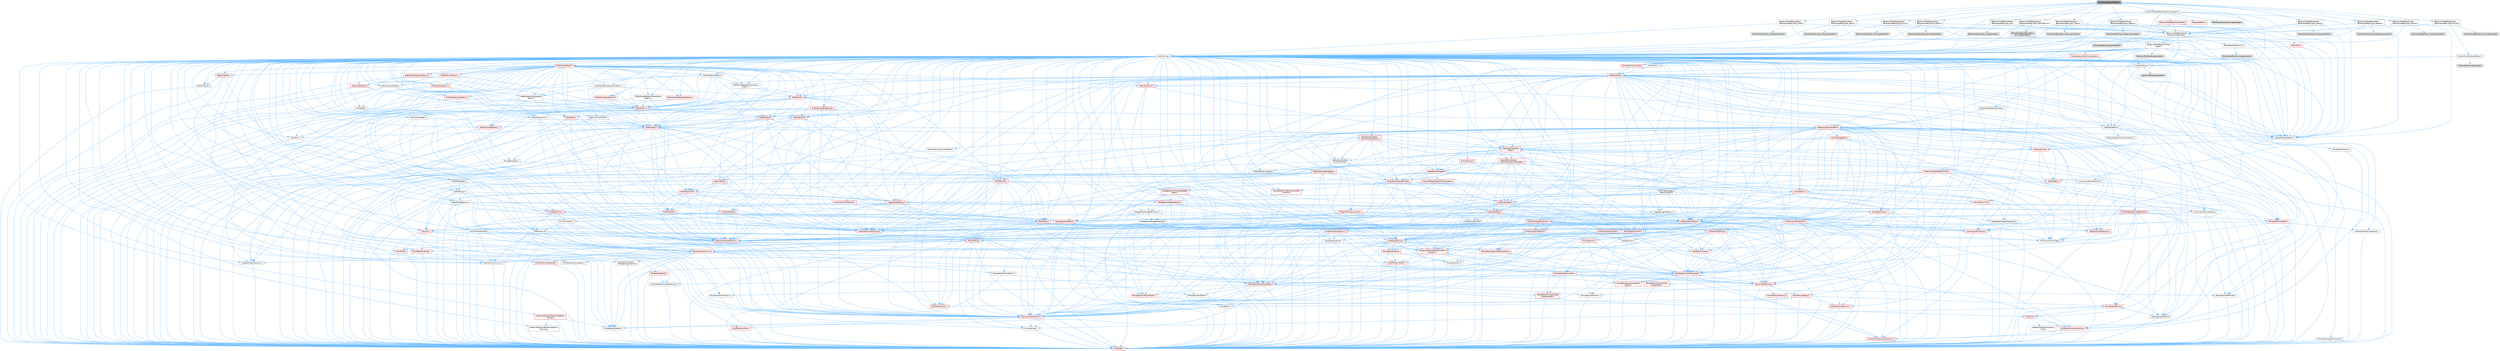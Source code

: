 digraph "BlackboardKeyAllTypes.h"
{
 // INTERACTIVE_SVG=YES
 // LATEX_PDF_SIZE
  bgcolor="transparent";
  edge [fontname=Helvetica,fontsize=10,labelfontname=Helvetica,labelfontsize=10];
  node [fontname=Helvetica,fontsize=10,shape=box,height=0.2,width=0.4];
  Node1 [id="Node000001",label="BlackboardKeyAllTypes.h",height=0.2,width=0.4,color="gray40", fillcolor="grey60", style="filled", fontcolor="black",tooltip=" "];
  Node1 -> Node2 [id="edge1_Node000001_Node000002",color="steelblue1",style="solid",tooltip=" "];
  Node2 [id="Node000002",label="BehaviorTree/Blackboard\l/BlackboardKeyType.h",height=0.2,width=0.4,color="grey40", fillcolor="white", style="filled",URL="$da/d3c/BlackboardKeyType_8h.html",tooltip=" "];
  Node2 -> Node3 [id="edge2_Node000002_Node000003",color="steelblue1",style="solid",tooltip=" "];
  Node3 [id="Node000003",label="CoreMinimal.h",height=0.2,width=0.4,color="grey40", fillcolor="white", style="filled",URL="$d7/d67/CoreMinimal_8h.html",tooltip=" "];
  Node3 -> Node4 [id="edge3_Node000003_Node000004",color="steelblue1",style="solid",tooltip=" "];
  Node4 [id="Node000004",label="CoreTypes.h",height=0.2,width=0.4,color="red", fillcolor="#FFF0F0", style="filled",URL="$dc/dec/CoreTypes_8h.html",tooltip=" "];
  Node3 -> Node18 [id="edge4_Node000003_Node000018",color="steelblue1",style="solid",tooltip=" "];
  Node18 [id="Node000018",label="CoreFwd.h",height=0.2,width=0.4,color="red", fillcolor="#FFF0F0", style="filled",URL="$d1/d1e/CoreFwd_8h.html",tooltip=" "];
  Node18 -> Node4 [id="edge5_Node000018_Node000004",color="steelblue1",style="solid",tooltip=" "];
  Node18 -> Node19 [id="edge6_Node000018_Node000019",color="steelblue1",style="solid",tooltip=" "];
  Node19 [id="Node000019",label="Containers/ContainersFwd.h",height=0.2,width=0.4,color="red", fillcolor="#FFF0F0", style="filled",URL="$d4/d0a/ContainersFwd_8h.html",tooltip=" "];
  Node19 -> Node4 [id="edge7_Node000019_Node000004",color="steelblue1",style="solid",tooltip=" "];
  Node19 -> Node20 [id="edge8_Node000019_Node000020",color="steelblue1",style="solid",tooltip=" "];
  Node20 [id="Node000020",label="Traits/IsContiguousContainer.h",height=0.2,width=0.4,color="red", fillcolor="#FFF0F0", style="filled",URL="$d5/d3c/IsContiguousContainer_8h.html",tooltip=" "];
  Node20 -> Node4 [id="edge9_Node000020_Node000004",color="steelblue1",style="solid",tooltip=" "];
  Node18 -> Node24 [id="edge10_Node000018_Node000024",color="steelblue1",style="solid",tooltip=" "];
  Node24 [id="Node000024",label="UObject/UObjectHierarchy\lFwd.h",height=0.2,width=0.4,color="grey40", fillcolor="white", style="filled",URL="$d3/d13/UObjectHierarchyFwd_8h.html",tooltip=" "];
  Node3 -> Node24 [id="edge11_Node000003_Node000024",color="steelblue1",style="solid",tooltip=" "];
  Node3 -> Node19 [id="edge12_Node000003_Node000019",color="steelblue1",style="solid",tooltip=" "];
  Node3 -> Node25 [id="edge13_Node000003_Node000025",color="steelblue1",style="solid",tooltip=" "];
  Node25 [id="Node000025",label="Misc/VarArgs.h",height=0.2,width=0.4,color="grey40", fillcolor="white", style="filled",URL="$d5/d6f/VarArgs_8h.html",tooltip=" "];
  Node25 -> Node4 [id="edge14_Node000025_Node000004",color="steelblue1",style="solid",tooltip=" "];
  Node3 -> Node26 [id="edge15_Node000003_Node000026",color="steelblue1",style="solid",tooltip=" "];
  Node26 [id="Node000026",label="Logging/LogVerbosity.h",height=0.2,width=0.4,color="grey40", fillcolor="white", style="filled",URL="$d2/d8f/LogVerbosity_8h.html",tooltip=" "];
  Node26 -> Node4 [id="edge16_Node000026_Node000004",color="steelblue1",style="solid",tooltip=" "];
  Node3 -> Node27 [id="edge17_Node000003_Node000027",color="steelblue1",style="solid",tooltip=" "];
  Node27 [id="Node000027",label="Misc/OutputDevice.h",height=0.2,width=0.4,color="red", fillcolor="#FFF0F0", style="filled",URL="$d7/d32/OutputDevice_8h.html",tooltip=" "];
  Node27 -> Node18 [id="edge18_Node000027_Node000018",color="steelblue1",style="solid",tooltip=" "];
  Node27 -> Node4 [id="edge19_Node000027_Node000004",color="steelblue1",style="solid",tooltip=" "];
  Node27 -> Node26 [id="edge20_Node000027_Node000026",color="steelblue1",style="solid",tooltip=" "];
  Node27 -> Node25 [id="edge21_Node000027_Node000025",color="steelblue1",style="solid",tooltip=" "];
  Node3 -> Node33 [id="edge22_Node000003_Node000033",color="steelblue1",style="solid",tooltip=" "];
  Node33 [id="Node000033",label="HAL/PlatformCrt.h",height=0.2,width=0.4,color="red", fillcolor="#FFF0F0", style="filled",URL="$d8/d75/PlatformCrt_8h.html",tooltip=" "];
  Node3 -> Node43 [id="edge23_Node000003_Node000043",color="steelblue1",style="solid",tooltip=" "];
  Node43 [id="Node000043",label="HAL/PlatformMisc.h",height=0.2,width=0.4,color="red", fillcolor="#FFF0F0", style="filled",URL="$d0/df5/PlatformMisc_8h.html",tooltip=" "];
  Node43 -> Node4 [id="edge24_Node000043_Node000004",color="steelblue1",style="solid",tooltip=" "];
  Node3 -> Node62 [id="edge25_Node000003_Node000062",color="steelblue1",style="solid",tooltip=" "];
  Node62 [id="Node000062",label="Misc/AssertionMacros.h",height=0.2,width=0.4,color="red", fillcolor="#FFF0F0", style="filled",URL="$d0/dfa/AssertionMacros_8h.html",tooltip=" "];
  Node62 -> Node4 [id="edge26_Node000062_Node000004",color="steelblue1",style="solid",tooltip=" "];
  Node62 -> Node43 [id="edge27_Node000062_Node000043",color="steelblue1",style="solid",tooltip=" "];
  Node62 -> Node63 [id="edge28_Node000062_Node000063",color="steelblue1",style="solid",tooltip=" "];
  Node63 [id="Node000063",label="Templates/EnableIf.h",height=0.2,width=0.4,color="grey40", fillcolor="white", style="filled",URL="$d7/d60/EnableIf_8h.html",tooltip=" "];
  Node63 -> Node4 [id="edge29_Node000063_Node000004",color="steelblue1",style="solid",tooltip=" "];
  Node62 -> Node25 [id="edge30_Node000062_Node000025",color="steelblue1",style="solid",tooltip=" "];
  Node3 -> Node71 [id="edge31_Node000003_Node000071",color="steelblue1",style="solid",tooltip=" "];
  Node71 [id="Node000071",label="Templates/IsPointer.h",height=0.2,width=0.4,color="grey40", fillcolor="white", style="filled",URL="$d7/d05/IsPointer_8h.html",tooltip=" "];
  Node71 -> Node4 [id="edge32_Node000071_Node000004",color="steelblue1",style="solid",tooltip=" "];
  Node3 -> Node72 [id="edge33_Node000003_Node000072",color="steelblue1",style="solid",tooltip=" "];
  Node72 [id="Node000072",label="HAL/PlatformMemory.h",height=0.2,width=0.4,color="red", fillcolor="#FFF0F0", style="filled",URL="$de/d68/PlatformMemory_8h.html",tooltip=" "];
  Node72 -> Node4 [id="edge34_Node000072_Node000004",color="steelblue1",style="solid",tooltip=" "];
  Node3 -> Node55 [id="edge35_Node000003_Node000055",color="steelblue1",style="solid",tooltip=" "];
  Node55 [id="Node000055",label="HAL/PlatformAtomics.h",height=0.2,width=0.4,color="red", fillcolor="#FFF0F0", style="filled",URL="$d3/d36/PlatformAtomics_8h.html",tooltip=" "];
  Node55 -> Node4 [id="edge36_Node000055_Node000004",color="steelblue1",style="solid",tooltip=" "];
  Node3 -> Node77 [id="edge37_Node000003_Node000077",color="steelblue1",style="solid",tooltip=" "];
  Node77 [id="Node000077",label="Misc/Exec.h",height=0.2,width=0.4,color="grey40", fillcolor="white", style="filled",URL="$de/ddb/Exec_8h.html",tooltip=" "];
  Node77 -> Node4 [id="edge38_Node000077_Node000004",color="steelblue1",style="solid",tooltip=" "];
  Node77 -> Node62 [id="edge39_Node000077_Node000062",color="steelblue1",style="solid",tooltip=" "];
  Node3 -> Node78 [id="edge40_Node000003_Node000078",color="steelblue1",style="solid",tooltip=" "];
  Node78 [id="Node000078",label="HAL/MemoryBase.h",height=0.2,width=0.4,color="red", fillcolor="#FFF0F0", style="filled",URL="$d6/d9f/MemoryBase_8h.html",tooltip=" "];
  Node78 -> Node4 [id="edge41_Node000078_Node000004",color="steelblue1",style="solid",tooltip=" "];
  Node78 -> Node55 [id="edge42_Node000078_Node000055",color="steelblue1",style="solid",tooltip=" "];
  Node78 -> Node33 [id="edge43_Node000078_Node000033",color="steelblue1",style="solid",tooltip=" "];
  Node78 -> Node77 [id="edge44_Node000078_Node000077",color="steelblue1",style="solid",tooltip=" "];
  Node78 -> Node27 [id="edge45_Node000078_Node000027",color="steelblue1",style="solid",tooltip=" "];
  Node3 -> Node88 [id="edge46_Node000003_Node000088",color="steelblue1",style="solid",tooltip=" "];
  Node88 [id="Node000088",label="HAL/UnrealMemory.h",height=0.2,width=0.4,color="red", fillcolor="#FFF0F0", style="filled",URL="$d9/d96/UnrealMemory_8h.html",tooltip=" "];
  Node88 -> Node4 [id="edge47_Node000088_Node000004",color="steelblue1",style="solid",tooltip=" "];
  Node88 -> Node78 [id="edge48_Node000088_Node000078",color="steelblue1",style="solid",tooltip=" "];
  Node88 -> Node72 [id="edge49_Node000088_Node000072",color="steelblue1",style="solid",tooltip=" "];
  Node88 -> Node71 [id="edge50_Node000088_Node000071",color="steelblue1",style="solid",tooltip=" "];
  Node3 -> Node90 [id="edge51_Node000003_Node000090",color="steelblue1",style="solid",tooltip=" "];
  Node90 [id="Node000090",label="Templates/IsArithmetic.h",height=0.2,width=0.4,color="grey40", fillcolor="white", style="filled",URL="$d2/d5d/IsArithmetic_8h.html",tooltip=" "];
  Node90 -> Node4 [id="edge52_Node000090_Node000004",color="steelblue1",style="solid",tooltip=" "];
  Node3 -> Node84 [id="edge53_Node000003_Node000084",color="steelblue1",style="solid",tooltip=" "];
  Node84 [id="Node000084",label="Templates/AndOrNot.h",height=0.2,width=0.4,color="grey40", fillcolor="white", style="filled",URL="$db/d0a/AndOrNot_8h.html",tooltip=" "];
  Node84 -> Node4 [id="edge54_Node000084_Node000004",color="steelblue1",style="solid",tooltip=" "];
  Node3 -> Node91 [id="edge55_Node000003_Node000091",color="steelblue1",style="solid",tooltip=" "];
  Node91 [id="Node000091",label="Templates/IsPODType.h",height=0.2,width=0.4,color="grey40", fillcolor="white", style="filled",URL="$d7/db1/IsPODType_8h.html",tooltip=" "];
  Node91 -> Node4 [id="edge56_Node000091_Node000004",color="steelblue1",style="solid",tooltip=" "];
  Node3 -> Node92 [id="edge57_Node000003_Node000092",color="steelblue1",style="solid",tooltip=" "];
  Node92 [id="Node000092",label="Templates/IsUECoreType.h",height=0.2,width=0.4,color="red", fillcolor="#FFF0F0", style="filled",URL="$d1/db8/IsUECoreType_8h.html",tooltip=" "];
  Node92 -> Node4 [id="edge58_Node000092_Node000004",color="steelblue1",style="solid",tooltip=" "];
  Node3 -> Node85 [id="edge59_Node000003_Node000085",color="steelblue1",style="solid",tooltip=" "];
  Node85 [id="Node000085",label="Templates/IsTriviallyCopy\lConstructible.h",height=0.2,width=0.4,color="red", fillcolor="#FFF0F0", style="filled",URL="$d3/d78/IsTriviallyCopyConstructible_8h.html",tooltip=" "];
  Node85 -> Node4 [id="edge60_Node000085_Node000004",color="steelblue1",style="solid",tooltip=" "];
  Node3 -> Node93 [id="edge61_Node000003_Node000093",color="steelblue1",style="solid",tooltip=" "];
  Node93 [id="Node000093",label="Templates/UnrealTypeTraits.h",height=0.2,width=0.4,color="red", fillcolor="#FFF0F0", style="filled",URL="$d2/d2d/UnrealTypeTraits_8h.html",tooltip=" "];
  Node93 -> Node4 [id="edge62_Node000093_Node000004",color="steelblue1",style="solid",tooltip=" "];
  Node93 -> Node71 [id="edge63_Node000093_Node000071",color="steelblue1",style="solid",tooltip=" "];
  Node93 -> Node62 [id="edge64_Node000093_Node000062",color="steelblue1",style="solid",tooltip=" "];
  Node93 -> Node84 [id="edge65_Node000093_Node000084",color="steelblue1",style="solid",tooltip=" "];
  Node93 -> Node63 [id="edge66_Node000093_Node000063",color="steelblue1",style="solid",tooltip=" "];
  Node93 -> Node90 [id="edge67_Node000093_Node000090",color="steelblue1",style="solid",tooltip=" "];
  Node93 -> Node91 [id="edge68_Node000093_Node000091",color="steelblue1",style="solid",tooltip=" "];
  Node93 -> Node92 [id="edge69_Node000093_Node000092",color="steelblue1",style="solid",tooltip=" "];
  Node93 -> Node85 [id="edge70_Node000093_Node000085",color="steelblue1",style="solid",tooltip=" "];
  Node3 -> Node63 [id="edge71_Node000003_Node000063",color="steelblue1",style="solid",tooltip=" "];
  Node3 -> Node95 [id="edge72_Node000003_Node000095",color="steelblue1",style="solid",tooltip=" "];
  Node95 [id="Node000095",label="Templates/RemoveReference.h",height=0.2,width=0.4,color="grey40", fillcolor="white", style="filled",URL="$da/dbe/RemoveReference_8h.html",tooltip=" "];
  Node95 -> Node4 [id="edge73_Node000095_Node000004",color="steelblue1",style="solid",tooltip=" "];
  Node3 -> Node96 [id="edge74_Node000003_Node000096",color="steelblue1",style="solid",tooltip=" "];
  Node96 [id="Node000096",label="Templates/IntegralConstant.h",height=0.2,width=0.4,color="grey40", fillcolor="white", style="filled",URL="$db/d1b/IntegralConstant_8h.html",tooltip=" "];
  Node96 -> Node4 [id="edge75_Node000096_Node000004",color="steelblue1",style="solid",tooltip=" "];
  Node3 -> Node97 [id="edge76_Node000003_Node000097",color="steelblue1",style="solid",tooltip=" "];
  Node97 [id="Node000097",label="Templates/IsClass.h",height=0.2,width=0.4,color="grey40", fillcolor="white", style="filled",URL="$db/dcb/IsClass_8h.html",tooltip=" "];
  Node97 -> Node4 [id="edge77_Node000097_Node000004",color="steelblue1",style="solid",tooltip=" "];
  Node3 -> Node98 [id="edge78_Node000003_Node000098",color="steelblue1",style="solid",tooltip=" "];
  Node98 [id="Node000098",label="Templates/TypeCompatible\lBytes.h",height=0.2,width=0.4,color="red", fillcolor="#FFF0F0", style="filled",URL="$df/d0a/TypeCompatibleBytes_8h.html",tooltip=" "];
  Node98 -> Node4 [id="edge79_Node000098_Node000004",color="steelblue1",style="solid",tooltip=" "];
  Node3 -> Node20 [id="edge80_Node000003_Node000020",color="steelblue1",style="solid",tooltip=" "];
  Node3 -> Node99 [id="edge81_Node000003_Node000099",color="steelblue1",style="solid",tooltip=" "];
  Node99 [id="Node000099",label="Templates/UnrealTemplate.h",height=0.2,width=0.4,color="red", fillcolor="#FFF0F0", style="filled",URL="$d4/d24/UnrealTemplate_8h.html",tooltip=" "];
  Node99 -> Node4 [id="edge82_Node000099_Node000004",color="steelblue1",style="solid",tooltip=" "];
  Node99 -> Node71 [id="edge83_Node000099_Node000071",color="steelblue1",style="solid",tooltip=" "];
  Node99 -> Node88 [id="edge84_Node000099_Node000088",color="steelblue1",style="solid",tooltip=" "];
  Node99 -> Node93 [id="edge85_Node000099_Node000093",color="steelblue1",style="solid",tooltip=" "];
  Node99 -> Node95 [id="edge86_Node000099_Node000095",color="steelblue1",style="solid",tooltip=" "];
  Node99 -> Node98 [id="edge87_Node000099_Node000098",color="steelblue1",style="solid",tooltip=" "];
  Node99 -> Node20 [id="edge88_Node000099_Node000020",color="steelblue1",style="solid",tooltip=" "];
  Node3 -> Node48 [id="edge89_Node000003_Node000048",color="steelblue1",style="solid",tooltip=" "];
  Node48 [id="Node000048",label="Math/NumericLimits.h",height=0.2,width=0.4,color="grey40", fillcolor="white", style="filled",URL="$df/d1b/NumericLimits_8h.html",tooltip=" "];
  Node48 -> Node4 [id="edge90_Node000048_Node000004",color="steelblue1",style="solid",tooltip=" "];
  Node3 -> Node103 [id="edge91_Node000003_Node000103",color="steelblue1",style="solid",tooltip=" "];
  Node103 [id="Node000103",label="HAL/PlatformMath.h",height=0.2,width=0.4,color="red", fillcolor="#FFF0F0", style="filled",URL="$dc/d53/PlatformMath_8h.html",tooltip=" "];
  Node103 -> Node4 [id="edge92_Node000103_Node000004",color="steelblue1",style="solid",tooltip=" "];
  Node3 -> Node86 [id="edge93_Node000003_Node000086",color="steelblue1",style="solid",tooltip=" "];
  Node86 [id="Node000086",label="Templates/IsTriviallyCopy\lAssignable.h",height=0.2,width=0.4,color="red", fillcolor="#FFF0F0", style="filled",URL="$d2/df2/IsTriviallyCopyAssignable_8h.html",tooltip=" "];
  Node86 -> Node4 [id="edge94_Node000086_Node000004",color="steelblue1",style="solid",tooltip=" "];
  Node3 -> Node111 [id="edge95_Node000003_Node000111",color="steelblue1",style="solid",tooltip=" "];
  Node111 [id="Node000111",label="Templates/MemoryOps.h",height=0.2,width=0.4,color="red", fillcolor="#FFF0F0", style="filled",URL="$db/dea/MemoryOps_8h.html",tooltip=" "];
  Node111 -> Node4 [id="edge96_Node000111_Node000004",color="steelblue1",style="solid",tooltip=" "];
  Node111 -> Node88 [id="edge97_Node000111_Node000088",color="steelblue1",style="solid",tooltip=" "];
  Node111 -> Node86 [id="edge98_Node000111_Node000086",color="steelblue1",style="solid",tooltip=" "];
  Node111 -> Node85 [id="edge99_Node000111_Node000085",color="steelblue1",style="solid",tooltip=" "];
  Node111 -> Node93 [id="edge100_Node000111_Node000093",color="steelblue1",style="solid",tooltip=" "];
  Node3 -> Node112 [id="edge101_Node000003_Node000112",color="steelblue1",style="solid",tooltip=" "];
  Node112 [id="Node000112",label="Containers/ContainerAllocation\lPolicies.h",height=0.2,width=0.4,color="red", fillcolor="#FFF0F0", style="filled",URL="$d7/dff/ContainerAllocationPolicies_8h.html",tooltip=" "];
  Node112 -> Node4 [id="edge102_Node000112_Node000004",color="steelblue1",style="solid",tooltip=" "];
  Node112 -> Node112 [id="edge103_Node000112_Node000112",color="steelblue1",style="solid",tooltip=" "];
  Node112 -> Node103 [id="edge104_Node000112_Node000103",color="steelblue1",style="solid",tooltip=" "];
  Node112 -> Node88 [id="edge105_Node000112_Node000088",color="steelblue1",style="solid",tooltip=" "];
  Node112 -> Node48 [id="edge106_Node000112_Node000048",color="steelblue1",style="solid",tooltip=" "];
  Node112 -> Node62 [id="edge107_Node000112_Node000062",color="steelblue1",style="solid",tooltip=" "];
  Node112 -> Node111 [id="edge108_Node000112_Node000111",color="steelblue1",style="solid",tooltip=" "];
  Node112 -> Node98 [id="edge109_Node000112_Node000098",color="steelblue1",style="solid",tooltip=" "];
  Node3 -> Node115 [id="edge110_Node000003_Node000115",color="steelblue1",style="solid",tooltip=" "];
  Node115 [id="Node000115",label="Templates/IsEnumClass.h",height=0.2,width=0.4,color="grey40", fillcolor="white", style="filled",URL="$d7/d15/IsEnumClass_8h.html",tooltip=" "];
  Node115 -> Node4 [id="edge111_Node000115_Node000004",color="steelblue1",style="solid",tooltip=" "];
  Node115 -> Node84 [id="edge112_Node000115_Node000084",color="steelblue1",style="solid",tooltip=" "];
  Node3 -> Node116 [id="edge113_Node000003_Node000116",color="steelblue1",style="solid",tooltip=" "];
  Node116 [id="Node000116",label="HAL/PlatformProperties.h",height=0.2,width=0.4,color="red", fillcolor="#FFF0F0", style="filled",URL="$d9/db0/PlatformProperties_8h.html",tooltip=" "];
  Node116 -> Node4 [id="edge114_Node000116_Node000004",color="steelblue1",style="solid",tooltip=" "];
  Node3 -> Node119 [id="edge115_Node000003_Node000119",color="steelblue1",style="solid",tooltip=" "];
  Node119 [id="Node000119",label="Misc/EngineVersionBase.h",height=0.2,width=0.4,color="grey40", fillcolor="white", style="filled",URL="$d5/d2b/EngineVersionBase_8h.html",tooltip=" "];
  Node119 -> Node4 [id="edge116_Node000119_Node000004",color="steelblue1",style="solid",tooltip=" "];
  Node3 -> Node120 [id="edge117_Node000003_Node000120",color="steelblue1",style="solid",tooltip=" "];
  Node120 [id="Node000120",label="Internationalization\l/TextNamespaceFwd.h",height=0.2,width=0.4,color="grey40", fillcolor="white", style="filled",URL="$d8/d97/TextNamespaceFwd_8h.html",tooltip=" "];
  Node120 -> Node4 [id="edge118_Node000120_Node000004",color="steelblue1",style="solid",tooltip=" "];
  Node3 -> Node121 [id="edge119_Node000003_Node000121",color="steelblue1",style="solid",tooltip=" "];
  Node121 [id="Node000121",label="Serialization/Archive.h",height=0.2,width=0.4,color="red", fillcolor="#FFF0F0", style="filled",URL="$d7/d3b/Archive_8h.html",tooltip=" "];
  Node121 -> Node18 [id="edge120_Node000121_Node000018",color="steelblue1",style="solid",tooltip=" "];
  Node121 -> Node4 [id="edge121_Node000121_Node000004",color="steelblue1",style="solid",tooltip=" "];
  Node121 -> Node116 [id="edge122_Node000121_Node000116",color="steelblue1",style="solid",tooltip=" "];
  Node121 -> Node120 [id="edge123_Node000121_Node000120",color="steelblue1",style="solid",tooltip=" "];
  Node121 -> Node62 [id="edge124_Node000121_Node000062",color="steelblue1",style="solid",tooltip=" "];
  Node121 -> Node119 [id="edge125_Node000121_Node000119",color="steelblue1",style="solid",tooltip=" "];
  Node121 -> Node25 [id="edge126_Node000121_Node000025",color="steelblue1",style="solid",tooltip=" "];
  Node121 -> Node63 [id="edge127_Node000121_Node000063",color="steelblue1",style="solid",tooltip=" "];
  Node121 -> Node115 [id="edge128_Node000121_Node000115",color="steelblue1",style="solid",tooltip=" "];
  Node121 -> Node99 [id="edge129_Node000121_Node000099",color="steelblue1",style="solid",tooltip=" "];
  Node121 -> Node124 [id="edge130_Node000121_Node000124",color="steelblue1",style="solid",tooltip=" "];
  Node124 [id="Node000124",label="UObject/ObjectVersion.h",height=0.2,width=0.4,color="grey40", fillcolor="white", style="filled",URL="$da/d63/ObjectVersion_8h.html",tooltip=" "];
  Node124 -> Node4 [id="edge131_Node000124_Node000004",color="steelblue1",style="solid",tooltip=" "];
  Node3 -> Node125 [id="edge132_Node000003_Node000125",color="steelblue1",style="solid",tooltip=" "];
  Node125 [id="Node000125",label="Templates/Less.h",height=0.2,width=0.4,color="grey40", fillcolor="white", style="filled",URL="$de/dc8/Less_8h.html",tooltip=" "];
  Node125 -> Node4 [id="edge133_Node000125_Node000004",color="steelblue1",style="solid",tooltip=" "];
  Node125 -> Node99 [id="edge134_Node000125_Node000099",color="steelblue1",style="solid",tooltip=" "];
  Node3 -> Node126 [id="edge135_Node000003_Node000126",color="steelblue1",style="solid",tooltip=" "];
  Node126 [id="Node000126",label="Templates/Sorting.h",height=0.2,width=0.4,color="red", fillcolor="#FFF0F0", style="filled",URL="$d3/d9e/Sorting_8h.html",tooltip=" "];
  Node126 -> Node4 [id="edge136_Node000126_Node000004",color="steelblue1",style="solid",tooltip=" "];
  Node126 -> Node103 [id="edge137_Node000126_Node000103",color="steelblue1",style="solid",tooltip=" "];
  Node126 -> Node125 [id="edge138_Node000126_Node000125",color="steelblue1",style="solid",tooltip=" "];
  Node3 -> Node137 [id="edge139_Node000003_Node000137",color="steelblue1",style="solid",tooltip=" "];
  Node137 [id="Node000137",label="Misc/Char.h",height=0.2,width=0.4,color="red", fillcolor="#FFF0F0", style="filled",URL="$d0/d58/Char_8h.html",tooltip=" "];
  Node137 -> Node4 [id="edge140_Node000137_Node000004",color="steelblue1",style="solid",tooltip=" "];
  Node3 -> Node140 [id="edge141_Node000003_Node000140",color="steelblue1",style="solid",tooltip=" "];
  Node140 [id="Node000140",label="GenericPlatform/GenericPlatform\lStricmp.h",height=0.2,width=0.4,color="grey40", fillcolor="white", style="filled",URL="$d2/d86/GenericPlatformStricmp_8h.html",tooltip=" "];
  Node140 -> Node4 [id="edge142_Node000140_Node000004",color="steelblue1",style="solid",tooltip=" "];
  Node3 -> Node141 [id="edge143_Node000003_Node000141",color="steelblue1",style="solid",tooltip=" "];
  Node141 [id="Node000141",label="GenericPlatform/GenericPlatform\lString.h",height=0.2,width=0.4,color="red", fillcolor="#FFF0F0", style="filled",URL="$dd/d20/GenericPlatformString_8h.html",tooltip=" "];
  Node141 -> Node4 [id="edge144_Node000141_Node000004",color="steelblue1",style="solid",tooltip=" "];
  Node141 -> Node140 [id="edge145_Node000141_Node000140",color="steelblue1",style="solid",tooltip=" "];
  Node141 -> Node63 [id="edge146_Node000141_Node000063",color="steelblue1",style="solid",tooltip=" "];
  Node3 -> Node74 [id="edge147_Node000003_Node000074",color="steelblue1",style="solid",tooltip=" "];
  Node74 [id="Node000074",label="HAL/PlatformString.h",height=0.2,width=0.4,color="red", fillcolor="#FFF0F0", style="filled",URL="$db/db5/PlatformString_8h.html",tooltip=" "];
  Node74 -> Node4 [id="edge148_Node000074_Node000004",color="steelblue1",style="solid",tooltip=" "];
  Node3 -> Node144 [id="edge149_Node000003_Node000144",color="steelblue1",style="solid",tooltip=" "];
  Node144 [id="Node000144",label="Misc/CString.h",height=0.2,width=0.4,color="red", fillcolor="#FFF0F0", style="filled",URL="$d2/d49/CString_8h.html",tooltip=" "];
  Node144 -> Node4 [id="edge150_Node000144_Node000004",color="steelblue1",style="solid",tooltip=" "];
  Node144 -> Node33 [id="edge151_Node000144_Node000033",color="steelblue1",style="solid",tooltip=" "];
  Node144 -> Node74 [id="edge152_Node000144_Node000074",color="steelblue1",style="solid",tooltip=" "];
  Node144 -> Node62 [id="edge153_Node000144_Node000062",color="steelblue1",style="solid",tooltip=" "];
  Node144 -> Node137 [id="edge154_Node000144_Node000137",color="steelblue1",style="solid",tooltip=" "];
  Node144 -> Node25 [id="edge155_Node000144_Node000025",color="steelblue1",style="solid",tooltip=" "];
  Node3 -> Node145 [id="edge156_Node000003_Node000145",color="steelblue1",style="solid",tooltip=" "];
  Node145 [id="Node000145",label="Misc/Crc.h",height=0.2,width=0.4,color="red", fillcolor="#FFF0F0", style="filled",URL="$d4/dd2/Crc_8h.html",tooltip=" "];
  Node145 -> Node4 [id="edge157_Node000145_Node000004",color="steelblue1",style="solid",tooltip=" "];
  Node145 -> Node74 [id="edge158_Node000145_Node000074",color="steelblue1",style="solid",tooltip=" "];
  Node145 -> Node62 [id="edge159_Node000145_Node000062",color="steelblue1",style="solid",tooltip=" "];
  Node145 -> Node144 [id="edge160_Node000145_Node000144",color="steelblue1",style="solid",tooltip=" "];
  Node145 -> Node137 [id="edge161_Node000145_Node000137",color="steelblue1",style="solid",tooltip=" "];
  Node145 -> Node93 [id="edge162_Node000145_Node000093",color="steelblue1",style="solid",tooltip=" "];
  Node3 -> Node136 [id="edge163_Node000003_Node000136",color="steelblue1",style="solid",tooltip=" "];
  Node136 [id="Node000136",label="Math/UnrealMathUtility.h",height=0.2,width=0.4,color="red", fillcolor="#FFF0F0", style="filled",URL="$db/db8/UnrealMathUtility_8h.html",tooltip=" "];
  Node136 -> Node4 [id="edge164_Node000136_Node000004",color="steelblue1",style="solid",tooltip=" "];
  Node136 -> Node62 [id="edge165_Node000136_Node000062",color="steelblue1",style="solid",tooltip=" "];
  Node136 -> Node103 [id="edge166_Node000136_Node000103",color="steelblue1",style="solid",tooltip=" "];
  Node3 -> Node146 [id="edge167_Node000003_Node000146",color="steelblue1",style="solid",tooltip=" "];
  Node146 [id="Node000146",label="Containers/UnrealString.h",height=0.2,width=0.4,color="red", fillcolor="#FFF0F0", style="filled",URL="$d5/dba/UnrealString_8h.html",tooltip=" "];
  Node3 -> Node150 [id="edge168_Node000003_Node000150",color="steelblue1",style="solid",tooltip=" "];
  Node150 [id="Node000150",label="Containers/Array.h",height=0.2,width=0.4,color="red", fillcolor="#FFF0F0", style="filled",URL="$df/dd0/Array_8h.html",tooltip=" "];
  Node150 -> Node4 [id="edge169_Node000150_Node000004",color="steelblue1",style="solid",tooltip=" "];
  Node150 -> Node62 [id="edge170_Node000150_Node000062",color="steelblue1",style="solid",tooltip=" "];
  Node150 -> Node88 [id="edge171_Node000150_Node000088",color="steelblue1",style="solid",tooltip=" "];
  Node150 -> Node93 [id="edge172_Node000150_Node000093",color="steelblue1",style="solid",tooltip=" "];
  Node150 -> Node99 [id="edge173_Node000150_Node000099",color="steelblue1",style="solid",tooltip=" "];
  Node150 -> Node112 [id="edge174_Node000150_Node000112",color="steelblue1",style="solid",tooltip=" "];
  Node150 -> Node121 [id="edge175_Node000150_Node000121",color="steelblue1",style="solid",tooltip=" "];
  Node150 -> Node129 [id="edge176_Node000150_Node000129",color="steelblue1",style="solid",tooltip=" "];
  Node129 [id="Node000129",label="Templates/Invoke.h",height=0.2,width=0.4,color="red", fillcolor="#FFF0F0", style="filled",URL="$d7/deb/Invoke_8h.html",tooltip=" "];
  Node129 -> Node4 [id="edge177_Node000129_Node000004",color="steelblue1",style="solid",tooltip=" "];
  Node129 -> Node99 [id="edge178_Node000129_Node000099",color="steelblue1",style="solid",tooltip=" "];
  Node150 -> Node125 [id="edge179_Node000150_Node000125",color="steelblue1",style="solid",tooltip=" "];
  Node150 -> Node126 [id="edge180_Node000150_Node000126",color="steelblue1",style="solid",tooltip=" "];
  Node150 -> Node173 [id="edge181_Node000150_Node000173",color="steelblue1",style="solid",tooltip=" "];
  Node173 [id="Node000173",label="Templates/AlignmentTemplates.h",height=0.2,width=0.4,color="red", fillcolor="#FFF0F0", style="filled",URL="$dd/d32/AlignmentTemplates_8h.html",tooltip=" "];
  Node173 -> Node4 [id="edge182_Node000173_Node000004",color="steelblue1",style="solid",tooltip=" "];
  Node173 -> Node71 [id="edge183_Node000173_Node000071",color="steelblue1",style="solid",tooltip=" "];
  Node3 -> Node174 [id="edge184_Node000003_Node000174",color="steelblue1",style="solid",tooltip=" "];
  Node174 [id="Node000174",label="Misc/FrameNumber.h",height=0.2,width=0.4,color="grey40", fillcolor="white", style="filled",URL="$dd/dbd/FrameNumber_8h.html",tooltip=" "];
  Node174 -> Node4 [id="edge185_Node000174_Node000004",color="steelblue1",style="solid",tooltip=" "];
  Node174 -> Node48 [id="edge186_Node000174_Node000048",color="steelblue1",style="solid",tooltip=" "];
  Node174 -> Node136 [id="edge187_Node000174_Node000136",color="steelblue1",style="solid",tooltip=" "];
  Node174 -> Node63 [id="edge188_Node000174_Node000063",color="steelblue1",style="solid",tooltip=" "];
  Node174 -> Node93 [id="edge189_Node000174_Node000093",color="steelblue1",style="solid",tooltip=" "];
  Node3 -> Node175 [id="edge190_Node000003_Node000175",color="steelblue1",style="solid",tooltip=" "];
  Node175 [id="Node000175",label="Misc/Timespan.h",height=0.2,width=0.4,color="grey40", fillcolor="white", style="filled",URL="$da/dd9/Timespan_8h.html",tooltip=" "];
  Node175 -> Node4 [id="edge191_Node000175_Node000004",color="steelblue1",style="solid",tooltip=" "];
  Node175 -> Node176 [id="edge192_Node000175_Node000176",color="steelblue1",style="solid",tooltip=" "];
  Node176 [id="Node000176",label="Math/Interval.h",height=0.2,width=0.4,color="grey40", fillcolor="white", style="filled",URL="$d1/d55/Interval_8h.html",tooltip=" "];
  Node176 -> Node4 [id="edge193_Node000176_Node000004",color="steelblue1",style="solid",tooltip=" "];
  Node176 -> Node90 [id="edge194_Node000176_Node000090",color="steelblue1",style="solid",tooltip=" "];
  Node176 -> Node93 [id="edge195_Node000176_Node000093",color="steelblue1",style="solid",tooltip=" "];
  Node176 -> Node48 [id="edge196_Node000176_Node000048",color="steelblue1",style="solid",tooltip=" "];
  Node176 -> Node136 [id="edge197_Node000176_Node000136",color="steelblue1",style="solid",tooltip=" "];
  Node175 -> Node136 [id="edge198_Node000175_Node000136",color="steelblue1",style="solid",tooltip=" "];
  Node175 -> Node62 [id="edge199_Node000175_Node000062",color="steelblue1",style="solid",tooltip=" "];
  Node3 -> Node177 [id="edge200_Node000003_Node000177",color="steelblue1",style="solid",tooltip=" "];
  Node177 [id="Node000177",label="Containers/StringConv.h",height=0.2,width=0.4,color="red", fillcolor="#FFF0F0", style="filled",URL="$d3/ddf/StringConv_8h.html",tooltip=" "];
  Node177 -> Node4 [id="edge201_Node000177_Node000004",color="steelblue1",style="solid",tooltip=" "];
  Node177 -> Node62 [id="edge202_Node000177_Node000062",color="steelblue1",style="solid",tooltip=" "];
  Node177 -> Node112 [id="edge203_Node000177_Node000112",color="steelblue1",style="solid",tooltip=" "];
  Node177 -> Node150 [id="edge204_Node000177_Node000150",color="steelblue1",style="solid",tooltip=" "];
  Node177 -> Node144 [id="edge205_Node000177_Node000144",color="steelblue1",style="solid",tooltip=" "];
  Node177 -> Node178 [id="edge206_Node000177_Node000178",color="steelblue1",style="solid",tooltip=" "];
  Node178 [id="Node000178",label="Templates/IsArray.h",height=0.2,width=0.4,color="grey40", fillcolor="white", style="filled",URL="$d8/d8d/IsArray_8h.html",tooltip=" "];
  Node178 -> Node4 [id="edge207_Node000178_Node000004",color="steelblue1",style="solid",tooltip=" "];
  Node177 -> Node99 [id="edge208_Node000177_Node000099",color="steelblue1",style="solid",tooltip=" "];
  Node177 -> Node93 [id="edge209_Node000177_Node000093",color="steelblue1",style="solid",tooltip=" "];
  Node177 -> Node20 [id="edge210_Node000177_Node000020",color="steelblue1",style="solid",tooltip=" "];
  Node3 -> Node179 [id="edge211_Node000003_Node000179",color="steelblue1",style="solid",tooltip=" "];
  Node179 [id="Node000179",label="UObject/UnrealNames.h",height=0.2,width=0.4,color="red", fillcolor="#FFF0F0", style="filled",URL="$d8/db1/UnrealNames_8h.html",tooltip=" "];
  Node179 -> Node4 [id="edge212_Node000179_Node000004",color="steelblue1",style="solid",tooltip=" "];
  Node3 -> Node181 [id="edge213_Node000003_Node000181",color="steelblue1",style="solid",tooltip=" "];
  Node181 [id="Node000181",label="UObject/NameTypes.h",height=0.2,width=0.4,color="red", fillcolor="#FFF0F0", style="filled",URL="$d6/d35/NameTypes_8h.html",tooltip=" "];
  Node181 -> Node4 [id="edge214_Node000181_Node000004",color="steelblue1",style="solid",tooltip=" "];
  Node181 -> Node62 [id="edge215_Node000181_Node000062",color="steelblue1",style="solid",tooltip=" "];
  Node181 -> Node88 [id="edge216_Node000181_Node000088",color="steelblue1",style="solid",tooltip=" "];
  Node181 -> Node93 [id="edge217_Node000181_Node000093",color="steelblue1",style="solid",tooltip=" "];
  Node181 -> Node99 [id="edge218_Node000181_Node000099",color="steelblue1",style="solid",tooltip=" "];
  Node181 -> Node146 [id="edge219_Node000181_Node000146",color="steelblue1",style="solid",tooltip=" "];
  Node181 -> Node177 [id="edge220_Node000181_Node000177",color="steelblue1",style="solid",tooltip=" "];
  Node181 -> Node45 [id="edge221_Node000181_Node000045",color="steelblue1",style="solid",tooltip=" "];
  Node45 [id="Node000045",label="Containers/StringFwd.h",height=0.2,width=0.4,color="red", fillcolor="#FFF0F0", style="filled",URL="$df/d37/StringFwd_8h.html",tooltip=" "];
  Node45 -> Node4 [id="edge222_Node000045_Node000004",color="steelblue1",style="solid",tooltip=" "];
  Node45 -> Node20 [id="edge223_Node000045_Node000020",color="steelblue1",style="solid",tooltip=" "];
  Node181 -> Node179 [id="edge224_Node000181_Node000179",color="steelblue1",style="solid",tooltip=" "];
  Node3 -> Node189 [id="edge225_Node000003_Node000189",color="steelblue1",style="solid",tooltip=" "];
  Node189 [id="Node000189",label="Misc/Parse.h",height=0.2,width=0.4,color="red", fillcolor="#FFF0F0", style="filled",URL="$dc/d71/Parse_8h.html",tooltip=" "];
  Node189 -> Node45 [id="edge226_Node000189_Node000045",color="steelblue1",style="solid",tooltip=" "];
  Node189 -> Node146 [id="edge227_Node000189_Node000146",color="steelblue1",style="solid",tooltip=" "];
  Node189 -> Node4 [id="edge228_Node000189_Node000004",color="steelblue1",style="solid",tooltip=" "];
  Node189 -> Node33 [id="edge229_Node000189_Node000033",color="steelblue1",style="solid",tooltip=" "];
  Node189 -> Node50 [id="edge230_Node000189_Node000050",color="steelblue1",style="solid",tooltip=" "];
  Node50 [id="Node000050",label="Misc/EnumClassFlags.h",height=0.2,width=0.4,color="grey40", fillcolor="white", style="filled",URL="$d8/de7/EnumClassFlags_8h.html",tooltip=" "];
  Node189 -> Node190 [id="edge231_Node000189_Node000190",color="steelblue1",style="solid",tooltip=" "];
  Node190 [id="Node000190",label="Templates/Function.h",height=0.2,width=0.4,color="red", fillcolor="#FFF0F0", style="filled",URL="$df/df5/Function_8h.html",tooltip=" "];
  Node190 -> Node4 [id="edge232_Node000190_Node000004",color="steelblue1",style="solid",tooltip=" "];
  Node190 -> Node62 [id="edge233_Node000190_Node000062",color="steelblue1",style="solid",tooltip=" "];
  Node190 -> Node88 [id="edge234_Node000190_Node000088",color="steelblue1",style="solid",tooltip=" "];
  Node190 -> Node93 [id="edge235_Node000190_Node000093",color="steelblue1",style="solid",tooltip=" "];
  Node190 -> Node129 [id="edge236_Node000190_Node000129",color="steelblue1",style="solid",tooltip=" "];
  Node190 -> Node99 [id="edge237_Node000190_Node000099",color="steelblue1",style="solid",tooltip=" "];
  Node190 -> Node136 [id="edge238_Node000190_Node000136",color="steelblue1",style="solid",tooltip=" "];
  Node3 -> Node173 [id="edge239_Node000003_Node000173",color="steelblue1",style="solid",tooltip=" "];
  Node3 -> Node192 [id="edge240_Node000003_Node000192",color="steelblue1",style="solid",tooltip=" "];
  Node192 [id="Node000192",label="Misc/StructBuilder.h",height=0.2,width=0.4,color="grey40", fillcolor="white", style="filled",URL="$d9/db3/StructBuilder_8h.html",tooltip=" "];
  Node192 -> Node4 [id="edge241_Node000192_Node000004",color="steelblue1",style="solid",tooltip=" "];
  Node192 -> Node136 [id="edge242_Node000192_Node000136",color="steelblue1",style="solid",tooltip=" "];
  Node192 -> Node173 [id="edge243_Node000192_Node000173",color="steelblue1",style="solid",tooltip=" "];
  Node3 -> Node105 [id="edge244_Node000003_Node000105",color="steelblue1",style="solid",tooltip=" "];
  Node105 [id="Node000105",label="Templates/Decay.h",height=0.2,width=0.4,color="red", fillcolor="#FFF0F0", style="filled",URL="$dd/d0f/Decay_8h.html",tooltip=" "];
  Node105 -> Node4 [id="edge245_Node000105_Node000004",color="steelblue1",style="solid",tooltip=" "];
  Node105 -> Node95 [id="edge246_Node000105_Node000095",color="steelblue1",style="solid",tooltip=" "];
  Node3 -> Node193 [id="edge247_Node000003_Node000193",color="steelblue1",style="solid",tooltip=" "];
  Node193 [id="Node000193",label="Templates/PointerIsConvertible\lFromTo.h",height=0.2,width=0.4,color="red", fillcolor="#FFF0F0", style="filled",URL="$d6/d65/PointerIsConvertibleFromTo_8h.html",tooltip=" "];
  Node193 -> Node4 [id="edge248_Node000193_Node000004",color="steelblue1",style="solid",tooltip=" "];
  Node3 -> Node129 [id="edge249_Node000003_Node000129",color="steelblue1",style="solid",tooltip=" "];
  Node3 -> Node190 [id="edge250_Node000003_Node000190",color="steelblue1",style="solid",tooltip=" "];
  Node3 -> Node162 [id="edge251_Node000003_Node000162",color="steelblue1",style="solid",tooltip=" "];
  Node162 [id="Node000162",label="Templates/TypeHash.h",height=0.2,width=0.4,color="red", fillcolor="#FFF0F0", style="filled",URL="$d1/d62/TypeHash_8h.html",tooltip=" "];
  Node162 -> Node4 [id="edge252_Node000162_Node000004",color="steelblue1",style="solid",tooltip=" "];
  Node162 -> Node145 [id="edge253_Node000162_Node000145",color="steelblue1",style="solid",tooltip=" "];
  Node3 -> Node194 [id="edge254_Node000003_Node000194",color="steelblue1",style="solid",tooltip=" "];
  Node194 [id="Node000194",label="Containers/ScriptArray.h",height=0.2,width=0.4,color="red", fillcolor="#FFF0F0", style="filled",URL="$dc/daf/ScriptArray_8h.html",tooltip=" "];
  Node194 -> Node4 [id="edge255_Node000194_Node000004",color="steelblue1",style="solid",tooltip=" "];
  Node194 -> Node62 [id="edge256_Node000194_Node000062",color="steelblue1",style="solid",tooltip=" "];
  Node194 -> Node88 [id="edge257_Node000194_Node000088",color="steelblue1",style="solid",tooltip=" "];
  Node194 -> Node112 [id="edge258_Node000194_Node000112",color="steelblue1",style="solid",tooltip=" "];
  Node194 -> Node150 [id="edge259_Node000194_Node000150",color="steelblue1",style="solid",tooltip=" "];
  Node3 -> Node195 [id="edge260_Node000003_Node000195",color="steelblue1",style="solid",tooltip=" "];
  Node195 [id="Node000195",label="Containers/BitArray.h",height=0.2,width=0.4,color="red", fillcolor="#FFF0F0", style="filled",URL="$d1/de4/BitArray_8h.html",tooltip=" "];
  Node195 -> Node112 [id="edge261_Node000195_Node000112",color="steelblue1",style="solid",tooltip=" "];
  Node195 -> Node4 [id="edge262_Node000195_Node000004",color="steelblue1",style="solid",tooltip=" "];
  Node195 -> Node55 [id="edge263_Node000195_Node000055",color="steelblue1",style="solid",tooltip=" "];
  Node195 -> Node88 [id="edge264_Node000195_Node000088",color="steelblue1",style="solid",tooltip=" "];
  Node195 -> Node136 [id="edge265_Node000195_Node000136",color="steelblue1",style="solid",tooltip=" "];
  Node195 -> Node62 [id="edge266_Node000195_Node000062",color="steelblue1",style="solid",tooltip=" "];
  Node195 -> Node50 [id="edge267_Node000195_Node000050",color="steelblue1",style="solid",tooltip=" "];
  Node195 -> Node121 [id="edge268_Node000195_Node000121",color="steelblue1",style="solid",tooltip=" "];
  Node195 -> Node63 [id="edge269_Node000195_Node000063",color="steelblue1",style="solid",tooltip=" "];
  Node195 -> Node129 [id="edge270_Node000195_Node000129",color="steelblue1",style="solid",tooltip=" "];
  Node195 -> Node99 [id="edge271_Node000195_Node000099",color="steelblue1",style="solid",tooltip=" "];
  Node195 -> Node93 [id="edge272_Node000195_Node000093",color="steelblue1",style="solid",tooltip=" "];
  Node3 -> Node196 [id="edge273_Node000003_Node000196",color="steelblue1",style="solid",tooltip=" "];
  Node196 [id="Node000196",label="Containers/SparseArray.h",height=0.2,width=0.4,color="red", fillcolor="#FFF0F0", style="filled",URL="$d5/dbf/SparseArray_8h.html",tooltip=" "];
  Node196 -> Node4 [id="edge274_Node000196_Node000004",color="steelblue1",style="solid",tooltip=" "];
  Node196 -> Node62 [id="edge275_Node000196_Node000062",color="steelblue1",style="solid",tooltip=" "];
  Node196 -> Node88 [id="edge276_Node000196_Node000088",color="steelblue1",style="solid",tooltip=" "];
  Node196 -> Node93 [id="edge277_Node000196_Node000093",color="steelblue1",style="solid",tooltip=" "];
  Node196 -> Node99 [id="edge278_Node000196_Node000099",color="steelblue1",style="solid",tooltip=" "];
  Node196 -> Node112 [id="edge279_Node000196_Node000112",color="steelblue1",style="solid",tooltip=" "];
  Node196 -> Node125 [id="edge280_Node000196_Node000125",color="steelblue1",style="solid",tooltip=" "];
  Node196 -> Node150 [id="edge281_Node000196_Node000150",color="steelblue1",style="solid",tooltip=" "];
  Node196 -> Node136 [id="edge282_Node000196_Node000136",color="steelblue1",style="solid",tooltip=" "];
  Node196 -> Node194 [id="edge283_Node000196_Node000194",color="steelblue1",style="solid",tooltip=" "];
  Node196 -> Node195 [id="edge284_Node000196_Node000195",color="steelblue1",style="solid",tooltip=" "];
  Node196 -> Node146 [id="edge285_Node000196_Node000146",color="steelblue1",style="solid",tooltip=" "];
  Node3 -> Node212 [id="edge286_Node000003_Node000212",color="steelblue1",style="solid",tooltip=" "];
  Node212 [id="Node000212",label="Containers/Set.h",height=0.2,width=0.4,color="red", fillcolor="#FFF0F0", style="filled",URL="$d4/d45/Set_8h.html",tooltip=" "];
  Node212 -> Node112 [id="edge287_Node000212_Node000112",color="steelblue1",style="solid",tooltip=" "];
  Node212 -> Node196 [id="edge288_Node000212_Node000196",color="steelblue1",style="solid",tooltip=" "];
  Node212 -> Node19 [id="edge289_Node000212_Node000019",color="steelblue1",style="solid",tooltip=" "];
  Node212 -> Node136 [id="edge290_Node000212_Node000136",color="steelblue1",style="solid",tooltip=" "];
  Node212 -> Node62 [id="edge291_Node000212_Node000062",color="steelblue1",style="solid",tooltip=" "];
  Node212 -> Node192 [id="edge292_Node000212_Node000192",color="steelblue1",style="solid",tooltip=" "];
  Node212 -> Node190 [id="edge293_Node000212_Node000190",color="steelblue1",style="solid",tooltip=" "];
  Node212 -> Node126 [id="edge294_Node000212_Node000126",color="steelblue1",style="solid",tooltip=" "];
  Node212 -> Node162 [id="edge295_Node000212_Node000162",color="steelblue1",style="solid",tooltip=" "];
  Node212 -> Node99 [id="edge296_Node000212_Node000099",color="steelblue1",style="solid",tooltip=" "];
  Node3 -> Node215 [id="edge297_Node000003_Node000215",color="steelblue1",style="solid",tooltip=" "];
  Node215 [id="Node000215",label="Algo/Reverse.h",height=0.2,width=0.4,color="grey40", fillcolor="white", style="filled",URL="$d5/d93/Reverse_8h.html",tooltip=" "];
  Node215 -> Node4 [id="edge298_Node000215_Node000004",color="steelblue1",style="solid",tooltip=" "];
  Node215 -> Node99 [id="edge299_Node000215_Node000099",color="steelblue1",style="solid",tooltip=" "];
  Node3 -> Node216 [id="edge300_Node000003_Node000216",color="steelblue1",style="solid",tooltip=" "];
  Node216 [id="Node000216",label="Containers/Map.h",height=0.2,width=0.4,color="red", fillcolor="#FFF0F0", style="filled",URL="$df/d79/Map_8h.html",tooltip=" "];
  Node216 -> Node4 [id="edge301_Node000216_Node000004",color="steelblue1",style="solid",tooltip=" "];
  Node216 -> Node215 [id="edge302_Node000216_Node000215",color="steelblue1",style="solid",tooltip=" "];
  Node216 -> Node212 [id="edge303_Node000216_Node000212",color="steelblue1",style="solid",tooltip=" "];
  Node216 -> Node146 [id="edge304_Node000216_Node000146",color="steelblue1",style="solid",tooltip=" "];
  Node216 -> Node62 [id="edge305_Node000216_Node000062",color="steelblue1",style="solid",tooltip=" "];
  Node216 -> Node192 [id="edge306_Node000216_Node000192",color="steelblue1",style="solid",tooltip=" "];
  Node216 -> Node190 [id="edge307_Node000216_Node000190",color="steelblue1",style="solid",tooltip=" "];
  Node216 -> Node126 [id="edge308_Node000216_Node000126",color="steelblue1",style="solid",tooltip=" "];
  Node216 -> Node217 [id="edge309_Node000216_Node000217",color="steelblue1",style="solid",tooltip=" "];
  Node217 [id="Node000217",label="Templates/Tuple.h",height=0.2,width=0.4,color="red", fillcolor="#FFF0F0", style="filled",URL="$d2/d4f/Tuple_8h.html",tooltip=" "];
  Node217 -> Node4 [id="edge310_Node000217_Node000004",color="steelblue1",style="solid",tooltip=" "];
  Node217 -> Node99 [id="edge311_Node000217_Node000099",color="steelblue1",style="solid",tooltip=" "];
  Node217 -> Node218 [id="edge312_Node000217_Node000218",color="steelblue1",style="solid",tooltip=" "];
  Node218 [id="Node000218",label="Delegates/IntegerSequence.h",height=0.2,width=0.4,color="grey40", fillcolor="white", style="filled",URL="$d2/dcc/IntegerSequence_8h.html",tooltip=" "];
  Node218 -> Node4 [id="edge313_Node000218_Node000004",color="steelblue1",style="solid",tooltip=" "];
  Node217 -> Node129 [id="edge314_Node000217_Node000129",color="steelblue1",style="solid",tooltip=" "];
  Node217 -> Node162 [id="edge315_Node000217_Node000162",color="steelblue1",style="solid",tooltip=" "];
  Node216 -> Node99 [id="edge316_Node000216_Node000099",color="steelblue1",style="solid",tooltip=" "];
  Node216 -> Node93 [id="edge317_Node000216_Node000093",color="steelblue1",style="solid",tooltip=" "];
  Node3 -> Node220 [id="edge318_Node000003_Node000220",color="steelblue1",style="solid",tooltip=" "];
  Node220 [id="Node000220",label="Math/IntPoint.h",height=0.2,width=0.4,color="red", fillcolor="#FFF0F0", style="filled",URL="$d3/df7/IntPoint_8h.html",tooltip=" "];
  Node220 -> Node4 [id="edge319_Node000220_Node000004",color="steelblue1",style="solid",tooltip=" "];
  Node220 -> Node62 [id="edge320_Node000220_Node000062",color="steelblue1",style="solid",tooltip=" "];
  Node220 -> Node189 [id="edge321_Node000220_Node000189",color="steelblue1",style="solid",tooltip=" "];
  Node220 -> Node136 [id="edge322_Node000220_Node000136",color="steelblue1",style="solid",tooltip=" "];
  Node220 -> Node146 [id="edge323_Node000220_Node000146",color="steelblue1",style="solid",tooltip=" "];
  Node220 -> Node162 [id="edge324_Node000220_Node000162",color="steelblue1",style="solid",tooltip=" "];
  Node3 -> Node222 [id="edge325_Node000003_Node000222",color="steelblue1",style="solid",tooltip=" "];
  Node222 [id="Node000222",label="Math/IntVector.h",height=0.2,width=0.4,color="red", fillcolor="#FFF0F0", style="filled",URL="$d7/d44/IntVector_8h.html",tooltip=" "];
  Node222 -> Node4 [id="edge326_Node000222_Node000004",color="steelblue1",style="solid",tooltip=" "];
  Node222 -> Node145 [id="edge327_Node000222_Node000145",color="steelblue1",style="solid",tooltip=" "];
  Node222 -> Node189 [id="edge328_Node000222_Node000189",color="steelblue1",style="solid",tooltip=" "];
  Node222 -> Node136 [id="edge329_Node000222_Node000136",color="steelblue1",style="solid",tooltip=" "];
  Node222 -> Node146 [id="edge330_Node000222_Node000146",color="steelblue1",style="solid",tooltip=" "];
  Node3 -> Node223 [id="edge331_Node000003_Node000223",color="steelblue1",style="solid",tooltip=" "];
  Node223 [id="Node000223",label="Logging/LogCategory.h",height=0.2,width=0.4,color="grey40", fillcolor="white", style="filled",URL="$d9/d36/LogCategory_8h.html",tooltip=" "];
  Node223 -> Node4 [id="edge332_Node000223_Node000004",color="steelblue1",style="solid",tooltip=" "];
  Node223 -> Node26 [id="edge333_Node000223_Node000026",color="steelblue1",style="solid",tooltip=" "];
  Node223 -> Node181 [id="edge334_Node000223_Node000181",color="steelblue1",style="solid",tooltip=" "];
  Node3 -> Node224 [id="edge335_Node000003_Node000224",color="steelblue1",style="solid",tooltip=" "];
  Node224 [id="Node000224",label="Logging/LogMacros.h",height=0.2,width=0.4,color="red", fillcolor="#FFF0F0", style="filled",URL="$d0/d16/LogMacros_8h.html",tooltip=" "];
  Node224 -> Node146 [id="edge336_Node000224_Node000146",color="steelblue1",style="solid",tooltip=" "];
  Node224 -> Node4 [id="edge337_Node000224_Node000004",color="steelblue1",style="solid",tooltip=" "];
  Node224 -> Node223 [id="edge338_Node000224_Node000223",color="steelblue1",style="solid",tooltip=" "];
  Node224 -> Node26 [id="edge339_Node000224_Node000026",color="steelblue1",style="solid",tooltip=" "];
  Node224 -> Node62 [id="edge340_Node000224_Node000062",color="steelblue1",style="solid",tooltip=" "];
  Node224 -> Node25 [id="edge341_Node000224_Node000025",color="steelblue1",style="solid",tooltip=" "];
  Node224 -> Node63 [id="edge342_Node000224_Node000063",color="steelblue1",style="solid",tooltip=" "];
  Node3 -> Node227 [id="edge343_Node000003_Node000227",color="steelblue1",style="solid",tooltip=" "];
  Node227 [id="Node000227",label="Math/Vector2D.h",height=0.2,width=0.4,color="red", fillcolor="#FFF0F0", style="filled",URL="$d3/db0/Vector2D_8h.html",tooltip=" "];
  Node227 -> Node4 [id="edge344_Node000227_Node000004",color="steelblue1",style="solid",tooltip=" "];
  Node227 -> Node62 [id="edge345_Node000227_Node000062",color="steelblue1",style="solid",tooltip=" "];
  Node227 -> Node145 [id="edge346_Node000227_Node000145",color="steelblue1",style="solid",tooltip=" "];
  Node227 -> Node136 [id="edge347_Node000227_Node000136",color="steelblue1",style="solid",tooltip=" "];
  Node227 -> Node146 [id="edge348_Node000227_Node000146",color="steelblue1",style="solid",tooltip=" "];
  Node227 -> Node189 [id="edge349_Node000227_Node000189",color="steelblue1",style="solid",tooltip=" "];
  Node227 -> Node220 [id="edge350_Node000227_Node000220",color="steelblue1",style="solid",tooltip=" "];
  Node227 -> Node224 [id="edge351_Node000227_Node000224",color="steelblue1",style="solid",tooltip=" "];
  Node3 -> Node231 [id="edge352_Node000003_Node000231",color="steelblue1",style="solid",tooltip=" "];
  Node231 [id="Node000231",label="Math/IntRect.h",height=0.2,width=0.4,color="red", fillcolor="#FFF0F0", style="filled",URL="$d7/d53/IntRect_8h.html",tooltip=" "];
  Node231 -> Node4 [id="edge353_Node000231_Node000004",color="steelblue1",style="solid",tooltip=" "];
  Node231 -> Node136 [id="edge354_Node000231_Node000136",color="steelblue1",style="solid",tooltip=" "];
  Node231 -> Node146 [id="edge355_Node000231_Node000146",color="steelblue1",style="solid",tooltip=" "];
  Node231 -> Node220 [id="edge356_Node000231_Node000220",color="steelblue1",style="solid",tooltip=" "];
  Node231 -> Node227 [id="edge357_Node000231_Node000227",color="steelblue1",style="solid",tooltip=" "];
  Node3 -> Node232 [id="edge358_Node000003_Node000232",color="steelblue1",style="solid",tooltip=" "];
  Node232 [id="Node000232",label="Misc/ByteSwap.h",height=0.2,width=0.4,color="grey40", fillcolor="white", style="filled",URL="$dc/dd7/ByteSwap_8h.html",tooltip=" "];
  Node232 -> Node4 [id="edge359_Node000232_Node000004",color="steelblue1",style="solid",tooltip=" "];
  Node232 -> Node33 [id="edge360_Node000232_Node000033",color="steelblue1",style="solid",tooltip=" "];
  Node3 -> Node161 [id="edge361_Node000003_Node000161",color="steelblue1",style="solid",tooltip=" "];
  Node161 [id="Node000161",label="Containers/EnumAsByte.h",height=0.2,width=0.4,color="grey40", fillcolor="white", style="filled",URL="$d6/d9a/EnumAsByte_8h.html",tooltip=" "];
  Node161 -> Node4 [id="edge362_Node000161_Node000004",color="steelblue1",style="solid",tooltip=" "];
  Node161 -> Node91 [id="edge363_Node000161_Node000091",color="steelblue1",style="solid",tooltip=" "];
  Node161 -> Node162 [id="edge364_Node000161_Node000162",color="steelblue1",style="solid",tooltip=" "];
  Node3 -> Node233 [id="edge365_Node000003_Node000233",color="steelblue1",style="solid",tooltip=" "];
  Node233 [id="Node000233",label="HAL/PlatformTLS.h",height=0.2,width=0.4,color="red", fillcolor="#FFF0F0", style="filled",URL="$d0/def/PlatformTLS_8h.html",tooltip=" "];
  Node233 -> Node4 [id="edge366_Node000233_Node000004",color="steelblue1",style="solid",tooltip=" "];
  Node3 -> Node236 [id="edge367_Node000003_Node000236",color="steelblue1",style="solid",tooltip=" "];
  Node236 [id="Node000236",label="CoreGlobals.h",height=0.2,width=0.4,color="red", fillcolor="#FFF0F0", style="filled",URL="$d5/d8c/CoreGlobals_8h.html",tooltip=" "];
  Node236 -> Node146 [id="edge368_Node000236_Node000146",color="steelblue1",style="solid",tooltip=" "];
  Node236 -> Node4 [id="edge369_Node000236_Node000004",color="steelblue1",style="solid",tooltip=" "];
  Node236 -> Node233 [id="edge370_Node000236_Node000233",color="steelblue1",style="solid",tooltip=" "];
  Node236 -> Node224 [id="edge371_Node000236_Node000224",color="steelblue1",style="solid",tooltip=" "];
  Node236 -> Node50 [id="edge372_Node000236_Node000050",color="steelblue1",style="solid",tooltip=" "];
  Node236 -> Node27 [id="edge373_Node000236_Node000027",color="steelblue1",style="solid",tooltip=" "];
  Node236 -> Node181 [id="edge374_Node000236_Node000181",color="steelblue1",style="solid",tooltip=" "];
  Node3 -> Node237 [id="edge375_Node000003_Node000237",color="steelblue1",style="solid",tooltip=" "];
  Node237 [id="Node000237",label="Templates/SharedPointer.h",height=0.2,width=0.4,color="red", fillcolor="#FFF0F0", style="filled",URL="$d2/d17/SharedPointer_8h.html",tooltip=" "];
  Node237 -> Node4 [id="edge376_Node000237_Node000004",color="steelblue1",style="solid",tooltip=" "];
  Node237 -> Node193 [id="edge377_Node000237_Node000193",color="steelblue1",style="solid",tooltip=" "];
  Node237 -> Node62 [id="edge378_Node000237_Node000062",color="steelblue1",style="solid",tooltip=" "];
  Node237 -> Node88 [id="edge379_Node000237_Node000088",color="steelblue1",style="solid",tooltip=" "];
  Node237 -> Node150 [id="edge380_Node000237_Node000150",color="steelblue1",style="solid",tooltip=" "];
  Node237 -> Node216 [id="edge381_Node000237_Node000216",color="steelblue1",style="solid",tooltip=" "];
  Node237 -> Node236 [id="edge382_Node000237_Node000236",color="steelblue1",style="solid",tooltip=" "];
  Node3 -> Node242 [id="edge383_Node000003_Node000242",color="steelblue1",style="solid",tooltip=" "];
  Node242 [id="Node000242",label="Internationalization\l/CulturePointer.h",height=0.2,width=0.4,color="grey40", fillcolor="white", style="filled",URL="$d6/dbe/CulturePointer_8h.html",tooltip=" "];
  Node242 -> Node4 [id="edge384_Node000242_Node000004",color="steelblue1",style="solid",tooltip=" "];
  Node242 -> Node237 [id="edge385_Node000242_Node000237",color="steelblue1",style="solid",tooltip=" "];
  Node3 -> Node243 [id="edge386_Node000003_Node000243",color="steelblue1",style="solid",tooltip=" "];
  Node243 [id="Node000243",label="UObject/WeakObjectPtrTemplates.h",height=0.2,width=0.4,color="red", fillcolor="#FFF0F0", style="filled",URL="$d8/d3b/WeakObjectPtrTemplates_8h.html",tooltip=" "];
  Node243 -> Node4 [id="edge387_Node000243_Node000004",color="steelblue1",style="solid",tooltip=" "];
  Node243 -> Node216 [id="edge388_Node000243_Node000216",color="steelblue1",style="solid",tooltip=" "];
  Node3 -> Node246 [id="edge389_Node000003_Node000246",color="steelblue1",style="solid",tooltip=" "];
  Node246 [id="Node000246",label="Delegates/DelegateSettings.h",height=0.2,width=0.4,color="grey40", fillcolor="white", style="filled",URL="$d0/d97/DelegateSettings_8h.html",tooltip=" "];
  Node246 -> Node4 [id="edge390_Node000246_Node000004",color="steelblue1",style="solid",tooltip=" "];
  Node3 -> Node247 [id="edge391_Node000003_Node000247",color="steelblue1",style="solid",tooltip=" "];
  Node247 [id="Node000247",label="Delegates/IDelegateInstance.h",height=0.2,width=0.4,color="grey40", fillcolor="white", style="filled",URL="$d2/d10/IDelegateInstance_8h.html",tooltip=" "];
  Node247 -> Node4 [id="edge392_Node000247_Node000004",color="steelblue1",style="solid",tooltip=" "];
  Node247 -> Node162 [id="edge393_Node000247_Node000162",color="steelblue1",style="solid",tooltip=" "];
  Node247 -> Node181 [id="edge394_Node000247_Node000181",color="steelblue1",style="solid",tooltip=" "];
  Node247 -> Node246 [id="edge395_Node000247_Node000246",color="steelblue1",style="solid",tooltip=" "];
  Node3 -> Node248 [id="edge396_Node000003_Node000248",color="steelblue1",style="solid",tooltip=" "];
  Node248 [id="Node000248",label="Delegates/DelegateBase.h",height=0.2,width=0.4,color="red", fillcolor="#FFF0F0", style="filled",URL="$da/d67/DelegateBase_8h.html",tooltip=" "];
  Node248 -> Node4 [id="edge397_Node000248_Node000004",color="steelblue1",style="solid",tooltip=" "];
  Node248 -> Node112 [id="edge398_Node000248_Node000112",color="steelblue1",style="solid",tooltip=" "];
  Node248 -> Node136 [id="edge399_Node000248_Node000136",color="steelblue1",style="solid",tooltip=" "];
  Node248 -> Node181 [id="edge400_Node000248_Node000181",color="steelblue1",style="solid",tooltip=" "];
  Node248 -> Node246 [id="edge401_Node000248_Node000246",color="steelblue1",style="solid",tooltip=" "];
  Node248 -> Node247 [id="edge402_Node000248_Node000247",color="steelblue1",style="solid",tooltip=" "];
  Node3 -> Node256 [id="edge403_Node000003_Node000256",color="steelblue1",style="solid",tooltip=" "];
  Node256 [id="Node000256",label="Delegates/MulticastDelegate\lBase.h",height=0.2,width=0.4,color="red", fillcolor="#FFF0F0", style="filled",URL="$db/d16/MulticastDelegateBase_8h.html",tooltip=" "];
  Node256 -> Node4 [id="edge404_Node000256_Node000004",color="steelblue1",style="solid",tooltip=" "];
  Node256 -> Node112 [id="edge405_Node000256_Node000112",color="steelblue1",style="solid",tooltip=" "];
  Node256 -> Node150 [id="edge406_Node000256_Node000150",color="steelblue1",style="solid",tooltip=" "];
  Node256 -> Node136 [id="edge407_Node000256_Node000136",color="steelblue1",style="solid",tooltip=" "];
  Node256 -> Node247 [id="edge408_Node000256_Node000247",color="steelblue1",style="solid",tooltip=" "];
  Node256 -> Node248 [id="edge409_Node000256_Node000248",color="steelblue1",style="solid",tooltip=" "];
  Node3 -> Node218 [id="edge410_Node000003_Node000218",color="steelblue1",style="solid",tooltip=" "];
  Node3 -> Node217 [id="edge411_Node000003_Node000217",color="steelblue1",style="solid",tooltip=" "];
  Node3 -> Node257 [id="edge412_Node000003_Node000257",color="steelblue1",style="solid",tooltip=" "];
  Node257 [id="Node000257",label="UObject/ScriptDelegates.h",height=0.2,width=0.4,color="red", fillcolor="#FFF0F0", style="filled",URL="$de/d81/ScriptDelegates_8h.html",tooltip=" "];
  Node257 -> Node150 [id="edge413_Node000257_Node000150",color="steelblue1",style="solid",tooltip=" "];
  Node257 -> Node112 [id="edge414_Node000257_Node000112",color="steelblue1",style="solid",tooltip=" "];
  Node257 -> Node146 [id="edge415_Node000257_Node000146",color="steelblue1",style="solid",tooltip=" "];
  Node257 -> Node62 [id="edge416_Node000257_Node000062",color="steelblue1",style="solid",tooltip=" "];
  Node257 -> Node237 [id="edge417_Node000257_Node000237",color="steelblue1",style="solid",tooltip=" "];
  Node257 -> Node162 [id="edge418_Node000257_Node000162",color="steelblue1",style="solid",tooltip=" "];
  Node257 -> Node93 [id="edge419_Node000257_Node000093",color="steelblue1",style="solid",tooltip=" "];
  Node257 -> Node181 [id="edge420_Node000257_Node000181",color="steelblue1",style="solid",tooltip=" "];
  Node3 -> Node259 [id="edge421_Node000003_Node000259",color="steelblue1",style="solid",tooltip=" "];
  Node259 [id="Node000259",label="Delegates/Delegate.h",height=0.2,width=0.4,color="red", fillcolor="#FFF0F0", style="filled",URL="$d4/d80/Delegate_8h.html",tooltip=" "];
  Node259 -> Node4 [id="edge422_Node000259_Node000004",color="steelblue1",style="solid",tooltip=" "];
  Node259 -> Node62 [id="edge423_Node000259_Node000062",color="steelblue1",style="solid",tooltip=" "];
  Node259 -> Node181 [id="edge424_Node000259_Node000181",color="steelblue1",style="solid",tooltip=" "];
  Node259 -> Node237 [id="edge425_Node000259_Node000237",color="steelblue1",style="solid",tooltip=" "];
  Node259 -> Node243 [id="edge426_Node000259_Node000243",color="steelblue1",style="solid",tooltip=" "];
  Node259 -> Node256 [id="edge427_Node000259_Node000256",color="steelblue1",style="solid",tooltip=" "];
  Node259 -> Node218 [id="edge428_Node000259_Node000218",color="steelblue1",style="solid",tooltip=" "];
  Node3 -> Node264 [id="edge429_Node000003_Node000264",color="steelblue1",style="solid",tooltip=" "];
  Node264 [id="Node000264",label="Internationalization\l/TextLocalizationManager.h",height=0.2,width=0.4,color="red", fillcolor="#FFF0F0", style="filled",URL="$d5/d2e/TextLocalizationManager_8h.html",tooltip=" "];
  Node264 -> Node150 [id="edge430_Node000264_Node000150",color="steelblue1",style="solid",tooltip=" "];
  Node264 -> Node188 [id="edge431_Node000264_Node000188",color="steelblue1",style="solid",tooltip=" "];
  Node188 [id="Node000188",label="Containers/ArrayView.h",height=0.2,width=0.4,color="red", fillcolor="#FFF0F0", style="filled",URL="$d7/df4/ArrayView_8h.html",tooltip=" "];
  Node188 -> Node4 [id="edge432_Node000188_Node000004",color="steelblue1",style="solid",tooltip=" "];
  Node188 -> Node19 [id="edge433_Node000188_Node000019",color="steelblue1",style="solid",tooltip=" "];
  Node188 -> Node62 [id="edge434_Node000188_Node000062",color="steelblue1",style="solid",tooltip=" "];
  Node188 -> Node129 [id="edge435_Node000188_Node000129",color="steelblue1",style="solid",tooltip=" "];
  Node188 -> Node93 [id="edge436_Node000188_Node000093",color="steelblue1",style="solid",tooltip=" "];
  Node188 -> Node150 [id="edge437_Node000188_Node000150",color="steelblue1",style="solid",tooltip=" "];
  Node188 -> Node136 [id="edge438_Node000188_Node000136",color="steelblue1",style="solid",tooltip=" "];
  Node264 -> Node112 [id="edge439_Node000264_Node000112",color="steelblue1",style="solid",tooltip=" "];
  Node264 -> Node216 [id="edge440_Node000264_Node000216",color="steelblue1",style="solid",tooltip=" "];
  Node264 -> Node212 [id="edge441_Node000264_Node000212",color="steelblue1",style="solid",tooltip=" "];
  Node264 -> Node146 [id="edge442_Node000264_Node000146",color="steelblue1",style="solid",tooltip=" "];
  Node264 -> Node4 [id="edge443_Node000264_Node000004",color="steelblue1",style="solid",tooltip=" "];
  Node264 -> Node259 [id="edge444_Node000264_Node000259",color="steelblue1",style="solid",tooltip=" "];
  Node264 -> Node145 [id="edge445_Node000264_Node000145",color="steelblue1",style="solid",tooltip=" "];
  Node264 -> Node50 [id="edge446_Node000264_Node000050",color="steelblue1",style="solid",tooltip=" "];
  Node264 -> Node190 [id="edge447_Node000264_Node000190",color="steelblue1",style="solid",tooltip=" "];
  Node264 -> Node237 [id="edge448_Node000264_Node000237",color="steelblue1",style="solid",tooltip=" "];
  Node3 -> Node205 [id="edge449_Node000003_Node000205",color="steelblue1",style="solid",tooltip=" "];
  Node205 [id="Node000205",label="Misc/Optional.h",height=0.2,width=0.4,color="red", fillcolor="#FFF0F0", style="filled",URL="$d2/dae/Optional_8h.html",tooltip=" "];
  Node205 -> Node4 [id="edge450_Node000205_Node000004",color="steelblue1",style="solid",tooltip=" "];
  Node205 -> Node62 [id="edge451_Node000205_Node000062",color="steelblue1",style="solid",tooltip=" "];
  Node205 -> Node111 [id="edge452_Node000205_Node000111",color="steelblue1",style="solid",tooltip=" "];
  Node205 -> Node99 [id="edge453_Node000205_Node000099",color="steelblue1",style="solid",tooltip=" "];
  Node205 -> Node121 [id="edge454_Node000205_Node000121",color="steelblue1",style="solid",tooltip=" "];
  Node3 -> Node178 [id="edge455_Node000003_Node000178",color="steelblue1",style="solid",tooltip=" "];
  Node3 -> Node210 [id="edge456_Node000003_Node000210",color="steelblue1",style="solid",tooltip=" "];
  Node210 [id="Node000210",label="Templates/RemoveExtent.h",height=0.2,width=0.4,color="grey40", fillcolor="white", style="filled",URL="$dc/de9/RemoveExtent_8h.html",tooltip=" "];
  Node210 -> Node4 [id="edge457_Node000210_Node000004",color="steelblue1",style="solid",tooltip=" "];
  Node3 -> Node209 [id="edge458_Node000003_Node000209",color="steelblue1",style="solid",tooltip=" "];
  Node209 [id="Node000209",label="Templates/UniquePtr.h",height=0.2,width=0.4,color="red", fillcolor="#FFF0F0", style="filled",URL="$de/d1a/UniquePtr_8h.html",tooltip=" "];
  Node209 -> Node4 [id="edge459_Node000209_Node000004",color="steelblue1",style="solid",tooltip=" "];
  Node209 -> Node99 [id="edge460_Node000209_Node000099",color="steelblue1",style="solid",tooltip=" "];
  Node209 -> Node178 [id="edge461_Node000209_Node000178",color="steelblue1",style="solid",tooltip=" "];
  Node209 -> Node210 [id="edge462_Node000209_Node000210",color="steelblue1",style="solid",tooltip=" "];
  Node3 -> Node271 [id="edge463_Node000003_Node000271",color="steelblue1",style="solid",tooltip=" "];
  Node271 [id="Node000271",label="Internationalization\l/Text.h",height=0.2,width=0.4,color="red", fillcolor="#FFF0F0", style="filled",URL="$d6/d35/Text_8h.html",tooltip=" "];
  Node271 -> Node4 [id="edge464_Node000271_Node000004",color="steelblue1",style="solid",tooltip=" "];
  Node271 -> Node55 [id="edge465_Node000271_Node000055",color="steelblue1",style="solid",tooltip=" "];
  Node271 -> Node62 [id="edge466_Node000271_Node000062",color="steelblue1",style="solid",tooltip=" "];
  Node271 -> Node50 [id="edge467_Node000271_Node000050",color="steelblue1",style="solid",tooltip=" "];
  Node271 -> Node93 [id="edge468_Node000271_Node000093",color="steelblue1",style="solid",tooltip=" "];
  Node271 -> Node150 [id="edge469_Node000271_Node000150",color="steelblue1",style="solid",tooltip=" "];
  Node271 -> Node146 [id="edge470_Node000271_Node000146",color="steelblue1",style="solid",tooltip=" "];
  Node271 -> Node161 [id="edge471_Node000271_Node000161",color="steelblue1",style="solid",tooltip=" "];
  Node271 -> Node237 [id="edge472_Node000271_Node000237",color="steelblue1",style="solid",tooltip=" "];
  Node271 -> Node242 [id="edge473_Node000271_Node000242",color="steelblue1",style="solid",tooltip=" "];
  Node271 -> Node264 [id="edge474_Node000271_Node000264",color="steelblue1",style="solid",tooltip=" "];
  Node271 -> Node205 [id="edge475_Node000271_Node000205",color="steelblue1",style="solid",tooltip=" "];
  Node271 -> Node209 [id="edge476_Node000271_Node000209",color="steelblue1",style="solid",tooltip=" "];
  Node3 -> Node208 [id="edge477_Node000003_Node000208",color="steelblue1",style="solid",tooltip=" "];
  Node208 [id="Node000208",label="Templates/UniqueObj.h",height=0.2,width=0.4,color="grey40", fillcolor="white", style="filled",URL="$da/d95/UniqueObj_8h.html",tooltip=" "];
  Node208 -> Node4 [id="edge478_Node000208_Node000004",color="steelblue1",style="solid",tooltip=" "];
  Node208 -> Node209 [id="edge479_Node000208_Node000209",color="steelblue1",style="solid",tooltip=" "];
  Node3 -> Node277 [id="edge480_Node000003_Node000277",color="steelblue1",style="solid",tooltip=" "];
  Node277 [id="Node000277",label="Internationalization\l/Internationalization.h",height=0.2,width=0.4,color="red", fillcolor="#FFF0F0", style="filled",URL="$da/de4/Internationalization_8h.html",tooltip=" "];
  Node277 -> Node150 [id="edge481_Node000277_Node000150",color="steelblue1",style="solid",tooltip=" "];
  Node277 -> Node146 [id="edge482_Node000277_Node000146",color="steelblue1",style="solid",tooltip=" "];
  Node277 -> Node4 [id="edge483_Node000277_Node000004",color="steelblue1",style="solid",tooltip=" "];
  Node277 -> Node259 [id="edge484_Node000277_Node000259",color="steelblue1",style="solid",tooltip=" "];
  Node277 -> Node242 [id="edge485_Node000277_Node000242",color="steelblue1",style="solid",tooltip=" "];
  Node277 -> Node271 [id="edge486_Node000277_Node000271",color="steelblue1",style="solid",tooltip=" "];
  Node277 -> Node237 [id="edge487_Node000277_Node000237",color="steelblue1",style="solid",tooltip=" "];
  Node277 -> Node217 [id="edge488_Node000277_Node000217",color="steelblue1",style="solid",tooltip=" "];
  Node277 -> Node208 [id="edge489_Node000277_Node000208",color="steelblue1",style="solid",tooltip=" "];
  Node277 -> Node181 [id="edge490_Node000277_Node000181",color="steelblue1",style="solid",tooltip=" "];
  Node3 -> Node278 [id="edge491_Node000003_Node000278",color="steelblue1",style="solid",tooltip=" "];
  Node278 [id="Node000278",label="Math/Vector.h",height=0.2,width=0.4,color="red", fillcolor="#FFF0F0", style="filled",URL="$d6/dbe/Vector_8h.html",tooltip=" "];
  Node278 -> Node4 [id="edge492_Node000278_Node000004",color="steelblue1",style="solid",tooltip=" "];
  Node278 -> Node62 [id="edge493_Node000278_Node000062",color="steelblue1",style="solid",tooltip=" "];
  Node278 -> Node48 [id="edge494_Node000278_Node000048",color="steelblue1",style="solid",tooltip=" "];
  Node278 -> Node145 [id="edge495_Node000278_Node000145",color="steelblue1",style="solid",tooltip=" "];
  Node278 -> Node136 [id="edge496_Node000278_Node000136",color="steelblue1",style="solid",tooltip=" "];
  Node278 -> Node146 [id="edge497_Node000278_Node000146",color="steelblue1",style="solid",tooltip=" "];
  Node278 -> Node189 [id="edge498_Node000278_Node000189",color="steelblue1",style="solid",tooltip=" "];
  Node278 -> Node220 [id="edge499_Node000278_Node000220",color="steelblue1",style="solid",tooltip=" "];
  Node278 -> Node224 [id="edge500_Node000278_Node000224",color="steelblue1",style="solid",tooltip=" "];
  Node278 -> Node227 [id="edge501_Node000278_Node000227",color="steelblue1",style="solid",tooltip=" "];
  Node278 -> Node232 [id="edge502_Node000278_Node000232",color="steelblue1",style="solid",tooltip=" "];
  Node278 -> Node271 [id="edge503_Node000278_Node000271",color="steelblue1",style="solid",tooltip=" "];
  Node278 -> Node277 [id="edge504_Node000278_Node000277",color="steelblue1",style="solid",tooltip=" "];
  Node278 -> Node222 [id="edge505_Node000278_Node000222",color="steelblue1",style="solid",tooltip=" "];
  Node278 -> Node281 [id="edge506_Node000278_Node000281",color="steelblue1",style="solid",tooltip=" "];
  Node281 [id="Node000281",label="Math/Axis.h",height=0.2,width=0.4,color="grey40", fillcolor="white", style="filled",URL="$dd/dbb/Axis_8h.html",tooltip=" "];
  Node281 -> Node4 [id="edge507_Node000281_Node000004",color="steelblue1",style="solid",tooltip=" "];
  Node278 -> Node124 [id="edge508_Node000278_Node000124",color="steelblue1",style="solid",tooltip=" "];
  Node3 -> Node282 [id="edge509_Node000003_Node000282",color="steelblue1",style="solid",tooltip=" "];
  Node282 [id="Node000282",label="Math/Vector4.h",height=0.2,width=0.4,color="red", fillcolor="#FFF0F0", style="filled",URL="$d7/d36/Vector4_8h.html",tooltip=" "];
  Node282 -> Node4 [id="edge510_Node000282_Node000004",color="steelblue1",style="solid",tooltip=" "];
  Node282 -> Node145 [id="edge511_Node000282_Node000145",color="steelblue1",style="solid",tooltip=" "];
  Node282 -> Node136 [id="edge512_Node000282_Node000136",color="steelblue1",style="solid",tooltip=" "];
  Node282 -> Node146 [id="edge513_Node000282_Node000146",color="steelblue1",style="solid",tooltip=" "];
  Node282 -> Node189 [id="edge514_Node000282_Node000189",color="steelblue1",style="solid",tooltip=" "];
  Node282 -> Node224 [id="edge515_Node000282_Node000224",color="steelblue1",style="solid",tooltip=" "];
  Node282 -> Node227 [id="edge516_Node000282_Node000227",color="steelblue1",style="solid",tooltip=" "];
  Node282 -> Node278 [id="edge517_Node000282_Node000278",color="steelblue1",style="solid",tooltip=" "];
  Node3 -> Node283 [id="edge518_Node000003_Node000283",color="steelblue1",style="solid",tooltip=" "];
  Node283 [id="Node000283",label="Math/VectorRegister.h",height=0.2,width=0.4,color="red", fillcolor="#FFF0F0", style="filled",URL="$da/d8b/VectorRegister_8h.html",tooltip=" "];
  Node283 -> Node4 [id="edge519_Node000283_Node000004",color="steelblue1",style="solid",tooltip=" "];
  Node283 -> Node136 [id="edge520_Node000283_Node000136",color="steelblue1",style="solid",tooltip=" "];
  Node3 -> Node288 [id="edge521_Node000003_Node000288",color="steelblue1",style="solid",tooltip=" "];
  Node288 [id="Node000288",label="Math/TwoVectors.h",height=0.2,width=0.4,color="grey40", fillcolor="white", style="filled",URL="$d4/db4/TwoVectors_8h.html",tooltip=" "];
  Node288 -> Node4 [id="edge522_Node000288_Node000004",color="steelblue1",style="solid",tooltip=" "];
  Node288 -> Node62 [id="edge523_Node000288_Node000062",color="steelblue1",style="solid",tooltip=" "];
  Node288 -> Node136 [id="edge524_Node000288_Node000136",color="steelblue1",style="solid",tooltip=" "];
  Node288 -> Node146 [id="edge525_Node000288_Node000146",color="steelblue1",style="solid",tooltip=" "];
  Node288 -> Node278 [id="edge526_Node000288_Node000278",color="steelblue1",style="solid",tooltip=" "];
  Node3 -> Node289 [id="edge527_Node000003_Node000289",color="steelblue1",style="solid",tooltip=" "];
  Node289 [id="Node000289",label="Math/Edge.h",height=0.2,width=0.4,color="grey40", fillcolor="white", style="filled",URL="$d5/de0/Edge_8h.html",tooltip=" "];
  Node289 -> Node4 [id="edge528_Node000289_Node000004",color="steelblue1",style="solid",tooltip=" "];
  Node289 -> Node278 [id="edge529_Node000289_Node000278",color="steelblue1",style="solid",tooltip=" "];
  Node3 -> Node124 [id="edge530_Node000003_Node000124",color="steelblue1",style="solid",tooltip=" "];
  Node3 -> Node290 [id="edge531_Node000003_Node000290",color="steelblue1",style="solid",tooltip=" "];
  Node290 [id="Node000290",label="Math/CapsuleShape.h",height=0.2,width=0.4,color="grey40", fillcolor="white", style="filled",URL="$d3/d36/CapsuleShape_8h.html",tooltip=" "];
  Node290 -> Node4 [id="edge532_Node000290_Node000004",color="steelblue1",style="solid",tooltip=" "];
  Node290 -> Node278 [id="edge533_Node000290_Node000278",color="steelblue1",style="solid",tooltip=" "];
  Node3 -> Node291 [id="edge534_Node000003_Node000291",color="steelblue1",style="solid",tooltip=" "];
  Node291 [id="Node000291",label="Math/Rotator.h",height=0.2,width=0.4,color="red", fillcolor="#FFF0F0", style="filled",URL="$d8/d3a/Rotator_8h.html",tooltip=" "];
  Node291 -> Node4 [id="edge535_Node000291_Node000004",color="steelblue1",style="solid",tooltip=" "];
  Node291 -> Node136 [id="edge536_Node000291_Node000136",color="steelblue1",style="solid",tooltip=" "];
  Node291 -> Node146 [id="edge537_Node000291_Node000146",color="steelblue1",style="solid",tooltip=" "];
  Node291 -> Node189 [id="edge538_Node000291_Node000189",color="steelblue1",style="solid",tooltip=" "];
  Node291 -> Node224 [id="edge539_Node000291_Node000224",color="steelblue1",style="solid",tooltip=" "];
  Node291 -> Node278 [id="edge540_Node000291_Node000278",color="steelblue1",style="solid",tooltip=" "];
  Node291 -> Node283 [id="edge541_Node000291_Node000283",color="steelblue1",style="solid",tooltip=" "];
  Node291 -> Node124 [id="edge542_Node000291_Node000124",color="steelblue1",style="solid",tooltip=" "];
  Node3 -> Node292 [id="edge543_Node000003_Node000292",color="steelblue1",style="solid",tooltip=" "];
  Node292 [id="Node000292",label="Misc/DateTime.h",height=0.2,width=0.4,color="red", fillcolor="#FFF0F0", style="filled",URL="$d1/de9/DateTime_8h.html",tooltip=" "];
  Node292 -> Node45 [id="edge544_Node000292_Node000045",color="steelblue1",style="solid",tooltip=" "];
  Node292 -> Node146 [id="edge545_Node000292_Node000146",color="steelblue1",style="solid",tooltip=" "];
  Node292 -> Node4 [id="edge546_Node000292_Node000004",color="steelblue1",style="solid",tooltip=" "];
  Node292 -> Node175 [id="edge547_Node000292_Node000175",color="steelblue1",style="solid",tooltip=" "];
  Node292 -> Node121 [id="edge548_Node000292_Node000121",color="steelblue1",style="solid",tooltip=" "];
  Node292 -> Node162 [id="edge549_Node000292_Node000162",color="steelblue1",style="solid",tooltip=" "];
  Node3 -> Node293 [id="edge550_Node000003_Node000293",color="steelblue1",style="solid",tooltip=" "];
  Node293 [id="Node000293",label="Math/RangeBound.h",height=0.2,width=0.4,color="grey40", fillcolor="white", style="filled",URL="$d7/dd8/RangeBound_8h.html",tooltip=" "];
  Node293 -> Node4 [id="edge551_Node000293_Node000004",color="steelblue1",style="solid",tooltip=" "];
  Node293 -> Node62 [id="edge552_Node000293_Node000062",color="steelblue1",style="solid",tooltip=" "];
  Node293 -> Node162 [id="edge553_Node000293_Node000162",color="steelblue1",style="solid",tooltip=" "];
  Node293 -> Node161 [id="edge554_Node000293_Node000161",color="steelblue1",style="solid",tooltip=" "];
  Node293 -> Node174 [id="edge555_Node000293_Node000174",color="steelblue1",style="solid",tooltip=" "];
  Node293 -> Node292 [id="edge556_Node000293_Node000292",color="steelblue1",style="solid",tooltip=" "];
  Node3 -> Node294 [id="edge557_Node000003_Node000294",color="steelblue1",style="solid",tooltip=" "];
  Node294 [id="Node000294",label="Misc/AutomationEvent.h",height=0.2,width=0.4,color="red", fillcolor="#FFF0F0", style="filled",URL="$d1/d26/AutomationEvent_8h.html",tooltip=" "];
  Node294 -> Node4 [id="edge558_Node000294_Node000004",color="steelblue1",style="solid",tooltip=" "];
  Node294 -> Node292 [id="edge559_Node000294_Node000292",color="steelblue1",style="solid",tooltip=" "];
  Node3 -> Node295 [id="edge560_Node000003_Node000295",color="steelblue1",style="solid",tooltip=" "];
  Node295 [id="Node000295",label="Math/Range.h",height=0.2,width=0.4,color="grey40", fillcolor="white", style="filled",URL="$d9/db6/Range_8h.html",tooltip=" "];
  Node295 -> Node4 [id="edge561_Node000295_Node000004",color="steelblue1",style="solid",tooltip=" "];
  Node295 -> Node150 [id="edge562_Node000295_Node000150",color="steelblue1",style="solid",tooltip=" "];
  Node295 -> Node62 [id="edge563_Node000295_Node000062",color="steelblue1",style="solid",tooltip=" "];
  Node295 -> Node292 [id="edge564_Node000295_Node000292",color="steelblue1",style="solid",tooltip=" "];
  Node295 -> Node293 [id="edge565_Node000295_Node000293",color="steelblue1",style="solid",tooltip=" "];
  Node295 -> Node174 [id="edge566_Node000295_Node000174",color="steelblue1",style="solid",tooltip=" "];
  Node295 -> Node121 [id="edge567_Node000295_Node000121",color="steelblue1",style="solid",tooltip=" "];
  Node3 -> Node296 [id="edge568_Node000003_Node000296",color="steelblue1",style="solid",tooltip=" "];
  Node296 [id="Node000296",label="Math/RangeSet.h",height=0.2,width=0.4,color="grey40", fillcolor="white", style="filled",URL="$dc/d21/RangeSet_8h.html",tooltip=" "];
  Node296 -> Node4 [id="edge569_Node000296_Node000004",color="steelblue1",style="solid",tooltip=" "];
  Node296 -> Node150 [id="edge570_Node000296_Node000150",color="steelblue1",style="solid",tooltip=" "];
  Node296 -> Node295 [id="edge571_Node000296_Node000295",color="steelblue1",style="solid",tooltip=" "];
  Node296 -> Node121 [id="edge572_Node000296_Node000121",color="steelblue1",style="solid",tooltip=" "];
  Node3 -> Node176 [id="edge573_Node000003_Node000176",color="steelblue1",style="solid",tooltip=" "];
  Node3 -> Node297 [id="edge574_Node000003_Node000297",color="steelblue1",style="solid",tooltip=" "];
  Node297 [id="Node000297",label="Math/Box.h",height=0.2,width=0.4,color="red", fillcolor="#FFF0F0", style="filled",URL="$de/d0f/Box_8h.html",tooltip=" "];
  Node297 -> Node4 [id="edge575_Node000297_Node000004",color="steelblue1",style="solid",tooltip=" "];
  Node297 -> Node62 [id="edge576_Node000297_Node000062",color="steelblue1",style="solid",tooltip=" "];
  Node297 -> Node136 [id="edge577_Node000297_Node000136",color="steelblue1",style="solid",tooltip=" "];
  Node297 -> Node146 [id="edge578_Node000297_Node000146",color="steelblue1",style="solid",tooltip=" "];
  Node297 -> Node278 [id="edge579_Node000297_Node000278",color="steelblue1",style="solid",tooltip=" "];
  Node3 -> Node307 [id="edge580_Node000003_Node000307",color="steelblue1",style="solid",tooltip=" "];
  Node307 [id="Node000307",label="Math/Box2D.h",height=0.2,width=0.4,color="red", fillcolor="#FFF0F0", style="filled",URL="$d3/d1c/Box2D_8h.html",tooltip=" "];
  Node307 -> Node150 [id="edge581_Node000307_Node000150",color="steelblue1",style="solid",tooltip=" "];
  Node307 -> Node146 [id="edge582_Node000307_Node000146",color="steelblue1",style="solid",tooltip=" "];
  Node307 -> Node4 [id="edge583_Node000307_Node000004",color="steelblue1",style="solid",tooltip=" "];
  Node307 -> Node136 [id="edge584_Node000307_Node000136",color="steelblue1",style="solid",tooltip=" "];
  Node307 -> Node227 [id="edge585_Node000307_Node000227",color="steelblue1",style="solid",tooltip=" "];
  Node307 -> Node62 [id="edge586_Node000307_Node000062",color="steelblue1",style="solid",tooltip=" "];
  Node307 -> Node121 [id="edge587_Node000307_Node000121",color="steelblue1",style="solid",tooltip=" "];
  Node307 -> Node92 [id="edge588_Node000307_Node000092",color="steelblue1",style="solid",tooltip=" "];
  Node307 -> Node93 [id="edge589_Node000307_Node000093",color="steelblue1",style="solid",tooltip=" "];
  Node307 -> Node181 [id="edge590_Node000307_Node000181",color="steelblue1",style="solid",tooltip=" "];
  Node307 -> Node179 [id="edge591_Node000307_Node000179",color="steelblue1",style="solid",tooltip=" "];
  Node3 -> Node308 [id="edge592_Node000003_Node000308",color="steelblue1",style="solid",tooltip=" "];
  Node308 [id="Node000308",label="Math/BoxSphereBounds.h",height=0.2,width=0.4,color="red", fillcolor="#FFF0F0", style="filled",URL="$d3/d0a/BoxSphereBounds_8h.html",tooltip=" "];
  Node308 -> Node4 [id="edge593_Node000308_Node000004",color="steelblue1",style="solid",tooltip=" "];
  Node308 -> Node136 [id="edge594_Node000308_Node000136",color="steelblue1",style="solid",tooltip=" "];
  Node308 -> Node146 [id="edge595_Node000308_Node000146",color="steelblue1",style="solid",tooltip=" "];
  Node308 -> Node224 [id="edge596_Node000308_Node000224",color="steelblue1",style="solid",tooltip=" "];
  Node308 -> Node278 [id="edge597_Node000308_Node000278",color="steelblue1",style="solid",tooltip=" "];
  Node308 -> Node297 [id="edge598_Node000308_Node000297",color="steelblue1",style="solid",tooltip=" "];
  Node3 -> Node309 [id="edge599_Node000003_Node000309",color="steelblue1",style="solid",tooltip=" "];
  Node309 [id="Node000309",label="Math/OrientedBox.h",height=0.2,width=0.4,color="grey40", fillcolor="white", style="filled",URL="$d6/db1/OrientedBox_8h.html",tooltip=" "];
  Node309 -> Node4 [id="edge600_Node000309_Node000004",color="steelblue1",style="solid",tooltip=" "];
  Node309 -> Node278 [id="edge601_Node000309_Node000278",color="steelblue1",style="solid",tooltip=" "];
  Node309 -> Node176 [id="edge602_Node000309_Node000176",color="steelblue1",style="solid",tooltip=" "];
  Node3 -> Node281 [id="edge603_Node000003_Node000281",color="steelblue1",style="solid",tooltip=" "];
  Node3 -> Node299 [id="edge604_Node000003_Node000299",color="steelblue1",style="solid",tooltip=" "];
  Node299 [id="Node000299",label="Math/Matrix.h",height=0.2,width=0.4,color="red", fillcolor="#FFF0F0", style="filled",URL="$d3/db1/Matrix_8h.html",tooltip=" "];
  Node299 -> Node4 [id="edge605_Node000299_Node000004",color="steelblue1",style="solid",tooltip=" "];
  Node299 -> Node88 [id="edge606_Node000299_Node000088",color="steelblue1",style="solid",tooltip=" "];
  Node299 -> Node136 [id="edge607_Node000299_Node000136",color="steelblue1",style="solid",tooltip=" "];
  Node299 -> Node146 [id="edge608_Node000299_Node000146",color="steelblue1",style="solid",tooltip=" "];
  Node299 -> Node278 [id="edge609_Node000299_Node000278",color="steelblue1",style="solid",tooltip=" "];
  Node299 -> Node282 [id="edge610_Node000299_Node000282",color="steelblue1",style="solid",tooltip=" "];
  Node299 -> Node291 [id="edge611_Node000299_Node000291",color="steelblue1",style="solid",tooltip=" "];
  Node299 -> Node281 [id="edge612_Node000299_Node000281",color="steelblue1",style="solid",tooltip=" "];
  Node299 -> Node124 [id="edge613_Node000299_Node000124",color="steelblue1",style="solid",tooltip=" "];
  Node3 -> Node310 [id="edge614_Node000003_Node000310",color="steelblue1",style="solid",tooltip=" "];
  Node310 [id="Node000310",label="Math/RotationTranslation\lMatrix.h",height=0.2,width=0.4,color="grey40", fillcolor="white", style="filled",URL="$d6/d6f/RotationTranslationMatrix_8h.html",tooltip=" "];
  Node310 -> Node4 [id="edge615_Node000310_Node000004",color="steelblue1",style="solid",tooltip=" "];
  Node310 -> Node136 [id="edge616_Node000310_Node000136",color="steelblue1",style="solid",tooltip=" "];
  Node310 -> Node283 [id="edge617_Node000310_Node000283",color="steelblue1",style="solid",tooltip=" "];
  Node310 -> Node299 [id="edge618_Node000310_Node000299",color="steelblue1",style="solid",tooltip=" "];
  Node3 -> Node311 [id="edge619_Node000003_Node000311",color="steelblue1",style="solid",tooltip=" "];
  Node311 [id="Node000311",label="Math/RotationAboutPointMatrix.h",height=0.2,width=0.4,color="grey40", fillcolor="white", style="filled",URL="$d9/d30/RotationAboutPointMatrix_8h.html",tooltip=" "];
  Node311 -> Node4 [id="edge620_Node000311_Node000004",color="steelblue1",style="solid",tooltip=" "];
  Node311 -> Node278 [id="edge621_Node000311_Node000278",color="steelblue1",style="solid",tooltip=" "];
  Node311 -> Node299 [id="edge622_Node000311_Node000299",color="steelblue1",style="solid",tooltip=" "];
  Node311 -> Node303 [id="edge623_Node000311_Node000303",color="steelblue1",style="solid",tooltip=" "];
  Node303 [id="Node000303",label="Math/Quat.h",height=0.2,width=0.4,color="red", fillcolor="#FFF0F0", style="filled",URL="$d9/de9/Quat_8h.html",tooltip=" "];
  Node303 -> Node4 [id="edge624_Node000303_Node000004",color="steelblue1",style="solid",tooltip=" "];
  Node303 -> Node62 [id="edge625_Node000303_Node000062",color="steelblue1",style="solid",tooltip=" "];
  Node303 -> Node136 [id="edge626_Node000303_Node000136",color="steelblue1",style="solid",tooltip=" "];
  Node303 -> Node146 [id="edge627_Node000303_Node000146",color="steelblue1",style="solid",tooltip=" "];
  Node303 -> Node224 [id="edge628_Node000303_Node000224",color="steelblue1",style="solid",tooltip=" "];
  Node303 -> Node278 [id="edge629_Node000303_Node000278",color="steelblue1",style="solid",tooltip=" "];
  Node303 -> Node283 [id="edge630_Node000303_Node000283",color="steelblue1",style="solid",tooltip=" "];
  Node303 -> Node291 [id="edge631_Node000303_Node000291",color="steelblue1",style="solid",tooltip=" "];
  Node303 -> Node299 [id="edge632_Node000303_Node000299",color="steelblue1",style="solid",tooltip=" "];
  Node303 -> Node124 [id="edge633_Node000303_Node000124",color="steelblue1",style="solid",tooltip=" "];
  Node311 -> Node310 [id="edge634_Node000311_Node000310",color="steelblue1",style="solid",tooltip=" "];
  Node3 -> Node312 [id="edge635_Node000003_Node000312",color="steelblue1",style="solid",tooltip=" "];
  Node312 [id="Node000312",label="Math/ScaleRotationTranslation\lMatrix.h",height=0.2,width=0.4,color="grey40", fillcolor="white", style="filled",URL="$db/dbe/ScaleRotationTranslationMatrix_8h.html",tooltip=" "];
  Node312 -> Node4 [id="edge636_Node000312_Node000004",color="steelblue1",style="solid",tooltip=" "];
  Node312 -> Node136 [id="edge637_Node000312_Node000136",color="steelblue1",style="solid",tooltip=" "];
  Node312 -> Node299 [id="edge638_Node000312_Node000299",color="steelblue1",style="solid",tooltip=" "];
  Node3 -> Node313 [id="edge639_Node000003_Node000313",color="steelblue1",style="solid",tooltip=" "];
  Node313 [id="Node000313",label="Math/RotationMatrix.h",height=0.2,width=0.4,color="grey40", fillcolor="white", style="filled",URL="$d9/d6a/RotationMatrix_8h.html",tooltip=" "];
  Node313 -> Node4 [id="edge640_Node000313_Node000004",color="steelblue1",style="solid",tooltip=" "];
  Node313 -> Node278 [id="edge641_Node000313_Node000278",color="steelblue1",style="solid",tooltip=" "];
  Node313 -> Node291 [id="edge642_Node000313_Node000291",color="steelblue1",style="solid",tooltip=" "];
  Node313 -> Node299 [id="edge643_Node000313_Node000299",color="steelblue1",style="solid",tooltip=" "];
  Node313 -> Node310 [id="edge644_Node000313_Node000310",color="steelblue1",style="solid",tooltip=" "];
  Node313 -> Node314 [id="edge645_Node000313_Node000314",color="steelblue1",style="solid",tooltip=" "];
  Node314 [id="Node000314",label="Math/QuatRotationTranslation\lMatrix.h",height=0.2,width=0.4,color="grey40", fillcolor="white", style="filled",URL="$df/d18/QuatRotationTranslationMatrix_8h.html",tooltip=" "];
  Node314 -> Node4 [id="edge646_Node000314_Node000004",color="steelblue1",style="solid",tooltip=" "];
  Node314 -> Node62 [id="edge647_Node000314_Node000062",color="steelblue1",style="solid",tooltip=" "];
  Node314 -> Node278 [id="edge648_Node000314_Node000278",color="steelblue1",style="solid",tooltip=" "];
  Node314 -> Node299 [id="edge649_Node000314_Node000299",color="steelblue1",style="solid",tooltip=" "];
  Node314 -> Node303 [id="edge650_Node000314_Node000303",color="steelblue1",style="solid",tooltip=" "];
  Node3 -> Node303 [id="edge651_Node000003_Node000303",color="steelblue1",style="solid",tooltip=" "];
  Node3 -> Node315 [id="edge652_Node000003_Node000315",color="steelblue1",style="solid",tooltip=" "];
  Node315 [id="Node000315",label="Math/PerspectiveMatrix.h",height=0.2,width=0.4,color="red", fillcolor="#FFF0F0", style="filled",URL="$d8/d26/PerspectiveMatrix_8h.html",tooltip=" "];
  Node315 -> Node4 [id="edge653_Node000315_Node000004",color="steelblue1",style="solid",tooltip=" "];
  Node315 -> Node136 [id="edge654_Node000315_Node000136",color="steelblue1",style="solid",tooltip=" "];
  Node315 -> Node299 [id="edge655_Node000315_Node000299",color="steelblue1",style="solid",tooltip=" "];
  Node3 -> Node316 [id="edge656_Node000003_Node000316",color="steelblue1",style="solid",tooltip=" "];
  Node316 [id="Node000316",label="Math/OrthoMatrix.h",height=0.2,width=0.4,color="red", fillcolor="#FFF0F0", style="filled",URL="$d4/d39/OrthoMatrix_8h.html",tooltip=" "];
  Node316 -> Node4 [id="edge657_Node000316_Node000004",color="steelblue1",style="solid",tooltip=" "];
  Node316 -> Node299 [id="edge658_Node000316_Node000299",color="steelblue1",style="solid",tooltip=" "];
  Node3 -> Node317 [id="edge659_Node000003_Node000317",color="steelblue1",style="solid",tooltip=" "];
  Node317 [id="Node000317",label="Math/TranslationMatrix.h",height=0.2,width=0.4,color="red", fillcolor="#FFF0F0", style="filled",URL="$d1/d34/TranslationMatrix_8h.html",tooltip=" "];
  Node317 -> Node4 [id="edge660_Node000317_Node000004",color="steelblue1",style="solid",tooltip=" "];
  Node317 -> Node278 [id="edge661_Node000317_Node000278",color="steelblue1",style="solid",tooltip=" "];
  Node317 -> Node299 [id="edge662_Node000317_Node000299",color="steelblue1",style="solid",tooltip=" "];
  Node3 -> Node314 [id="edge663_Node000003_Node000314",color="steelblue1",style="solid",tooltip=" "];
  Node3 -> Node318 [id="edge664_Node000003_Node000318",color="steelblue1",style="solid",tooltip=" "];
  Node318 [id="Node000318",label="Math/InverseRotationMatrix.h",height=0.2,width=0.4,color="red", fillcolor="#FFF0F0", style="filled",URL="$d9/db8/InverseRotationMatrix_8h.html",tooltip=" "];
  Node318 -> Node4 [id="edge665_Node000318_Node000004",color="steelblue1",style="solid",tooltip=" "];
  Node318 -> Node136 [id="edge666_Node000318_Node000136",color="steelblue1",style="solid",tooltip=" "];
  Node318 -> Node299 [id="edge667_Node000318_Node000299",color="steelblue1",style="solid",tooltip=" "];
  Node3 -> Node319 [id="edge668_Node000003_Node000319",color="steelblue1",style="solid",tooltip=" "];
  Node319 [id="Node000319",label="Math/ScaleMatrix.h",height=0.2,width=0.4,color="red", fillcolor="#FFF0F0", style="filled",URL="$d5/d4e/ScaleMatrix_8h.html",tooltip=" "];
  Node319 -> Node4 [id="edge669_Node000319_Node000004",color="steelblue1",style="solid",tooltip=" "];
  Node319 -> Node299 [id="edge670_Node000319_Node000299",color="steelblue1",style="solid",tooltip=" "];
  Node3 -> Node320 [id="edge671_Node000003_Node000320",color="steelblue1",style="solid",tooltip=" "];
  Node320 [id="Node000320",label="Math/MirrorMatrix.h",height=0.2,width=0.4,color="red", fillcolor="#FFF0F0", style="filled",URL="$d1/d9d/MirrorMatrix_8h.html",tooltip=" "];
  Node320 -> Node4 [id="edge672_Node000320_Node000004",color="steelblue1",style="solid",tooltip=" "];
  Node320 -> Node299 [id="edge673_Node000320_Node000299",color="steelblue1",style="solid",tooltip=" "];
  Node3 -> Node321 [id="edge674_Node000003_Node000321",color="steelblue1",style="solid",tooltip=" "];
  Node321 [id="Node000321",label="Math/ClipProjectionMatrix.h",height=0.2,width=0.4,color="red", fillcolor="#FFF0F0", style="filled",URL="$db/db6/ClipProjectionMatrix_8h.html",tooltip=" "];
  Node321 -> Node4 [id="edge675_Node000321_Node000004",color="steelblue1",style="solid",tooltip=" "];
  Node321 -> Node299 [id="edge676_Node000321_Node000299",color="steelblue1",style="solid",tooltip=" "];
  Node3 -> Node322 [id="edge677_Node000003_Node000322",color="steelblue1",style="solid",tooltip=" "];
  Node322 [id="Node000322",label="Math/Float32.h",height=0.2,width=0.4,color="grey40", fillcolor="white", style="filled",URL="$d4/d65/Float32_8h.html",tooltip=" "];
  Node322 -> Node4 [id="edge678_Node000322_Node000004",color="steelblue1",style="solid",tooltip=" "];
  Node3 -> Node323 [id="edge679_Node000003_Node000323",color="steelblue1",style="solid",tooltip=" "];
  Node323 [id="Node000323",label="Math/Float16.h",height=0.2,width=0.4,color="red", fillcolor="#FFF0F0", style="filled",URL="$d5/d5e/Float16_8h.html",tooltip=" "];
  Node323 -> Node4 [id="edge680_Node000323_Node000004",color="steelblue1",style="solid",tooltip=" "];
  Node323 -> Node121 [id="edge681_Node000323_Node000121",color="steelblue1",style="solid",tooltip=" "];
  Node323 -> Node136 [id="edge682_Node000323_Node000136",color="steelblue1",style="solid",tooltip=" "];
  Node323 -> Node322 [id="edge683_Node000323_Node000322",color="steelblue1",style="solid",tooltip=" "];
  Node3 -> Node302 [id="edge684_Node000003_Node000302",color="steelblue1",style="solid",tooltip=" "];
  Node302 [id="Node000302",label="Math/Transform.h",height=0.2,width=0.4,color="red", fillcolor="#FFF0F0", style="filled",URL="$de/d05/Math_2Transform_8h.html",tooltip=" "];
  Node302 -> Node4 [id="edge685_Node000302_Node000004",color="steelblue1",style="solid",tooltip=" "];
  Node302 -> Node303 [id="edge686_Node000302_Node000303",color="steelblue1",style="solid",tooltip=" "];
  Node302 -> Node92 [id="edge687_Node000302_Node000092",color="steelblue1",style="solid",tooltip=" "];
  Node302 -> Node181 [id="edge688_Node000302_Node000181",color="steelblue1",style="solid",tooltip=" "];
  Node302 -> Node179 [id="edge689_Node000302_Node000179",color="steelblue1",style="solid",tooltip=" "];
  Node3 -> Node324 [id="edge690_Node000003_Node000324",color="steelblue1",style="solid",tooltip=" "];
  Node324 [id="Node000324",label="Math/ConvexHull2d.h",height=0.2,width=0.4,color="grey40", fillcolor="white", style="filled",URL="$d1/de3/ConvexHull2d_8h.html",tooltip=" "];
  Node324 -> Node4 [id="edge691_Node000324_Node000004",color="steelblue1",style="solid",tooltip=" "];
  Node324 -> Node227 [id="edge692_Node000324_Node000227",color="steelblue1",style="solid",tooltip=" "];
  Node324 -> Node278 [id="edge693_Node000324_Node000278",color="steelblue1",style="solid",tooltip=" "];
  Node3 -> Node325 [id="edge694_Node000003_Node000325",color="steelblue1",style="solid",tooltip=" "];
  Node325 [id="Node000325",label="Math/UnrealMath.h",height=0.2,width=0.4,color="red", fillcolor="#FFF0F0", style="filled",URL="$d8/db2/UnrealMath_8h.html",tooltip=" "];
  Node325 -> Node281 [id="edge695_Node000325_Node000281",color="steelblue1",style="solid",tooltip=" "];
  Node325 -> Node297 [id="edge696_Node000325_Node000297",color="steelblue1",style="solid",tooltip=" "];
  Node325 -> Node307 [id="edge697_Node000325_Node000307",color="steelblue1",style="solid",tooltip=" "];
  Node325 -> Node308 [id="edge698_Node000325_Node000308",color="steelblue1",style="solid",tooltip=" "];
  Node325 -> Node290 [id="edge699_Node000325_Node000290",color="steelblue1",style="solid",tooltip=" "];
  Node325 -> Node321 [id="edge700_Node000325_Node000321",color="steelblue1",style="solid",tooltip=" "];
  Node325 -> Node324 [id="edge701_Node000325_Node000324",color="steelblue1",style="solid",tooltip=" "];
  Node325 -> Node289 [id="edge702_Node000325_Node000289",color="steelblue1",style="solid",tooltip=" "];
  Node325 -> Node323 [id="edge703_Node000325_Node000323",color="steelblue1",style="solid",tooltip=" "];
  Node325 -> Node322 [id="edge704_Node000325_Node000322",color="steelblue1",style="solid",tooltip=" "];
  Node325 -> Node220 [id="edge705_Node000325_Node000220",color="steelblue1",style="solid",tooltip=" "];
  Node325 -> Node231 [id="edge706_Node000325_Node000231",color="steelblue1",style="solid",tooltip=" "];
  Node325 -> Node222 [id="edge707_Node000325_Node000222",color="steelblue1",style="solid",tooltip=" "];
  Node325 -> Node176 [id="edge708_Node000325_Node000176",color="steelblue1",style="solid",tooltip=" "];
  Node325 -> Node318 [id="edge709_Node000325_Node000318",color="steelblue1",style="solid",tooltip=" "];
  Node325 -> Node299 [id="edge710_Node000325_Node000299",color="steelblue1",style="solid",tooltip=" "];
  Node325 -> Node320 [id="edge711_Node000325_Node000320",color="steelblue1",style="solid",tooltip=" "];
  Node325 -> Node48 [id="edge712_Node000325_Node000048",color="steelblue1",style="solid",tooltip=" "];
  Node325 -> Node309 [id="edge713_Node000325_Node000309",color="steelblue1",style="solid",tooltip=" "];
  Node325 -> Node316 [id="edge714_Node000325_Node000316",color="steelblue1",style="solid",tooltip=" "];
  Node325 -> Node315 [id="edge715_Node000325_Node000315",color="steelblue1",style="solid",tooltip=" "];
  Node325 -> Node303 [id="edge716_Node000325_Node000303",color="steelblue1",style="solid",tooltip=" "];
  Node325 -> Node314 [id="edge717_Node000325_Node000314",color="steelblue1",style="solid",tooltip=" "];
  Node325 -> Node295 [id="edge718_Node000325_Node000295",color="steelblue1",style="solid",tooltip=" "];
  Node325 -> Node293 [id="edge719_Node000325_Node000293",color="steelblue1",style="solid",tooltip=" "];
  Node325 -> Node296 [id="edge720_Node000325_Node000296",color="steelblue1",style="solid",tooltip=" "];
  Node325 -> Node311 [id="edge721_Node000325_Node000311",color="steelblue1",style="solid",tooltip=" "];
  Node325 -> Node313 [id="edge722_Node000325_Node000313",color="steelblue1",style="solid",tooltip=" "];
  Node325 -> Node310 [id="edge723_Node000325_Node000310",color="steelblue1",style="solid",tooltip=" "];
  Node325 -> Node291 [id="edge724_Node000325_Node000291",color="steelblue1",style="solid",tooltip=" "];
  Node325 -> Node319 [id="edge725_Node000325_Node000319",color="steelblue1",style="solid",tooltip=" "];
  Node325 -> Node312 [id="edge726_Node000325_Node000312",color="steelblue1",style="solid",tooltip=" "];
  Node325 -> Node302 [id="edge727_Node000325_Node000302",color="steelblue1",style="solid",tooltip=" "];
  Node325 -> Node317 [id="edge728_Node000325_Node000317",color="steelblue1",style="solid",tooltip=" "];
  Node325 -> Node288 [id="edge729_Node000325_Node000288",color="steelblue1",style="solid",tooltip=" "];
  Node325 -> Node136 [id="edge730_Node000325_Node000136",color="steelblue1",style="solid",tooltip=" "];
  Node325 -> Node278 [id="edge731_Node000325_Node000278",color="steelblue1",style="solid",tooltip=" "];
  Node325 -> Node227 [id="edge732_Node000325_Node000227",color="steelblue1",style="solid",tooltip=" "];
  Node325 -> Node282 [id="edge733_Node000325_Node000282",color="steelblue1",style="solid",tooltip=" "];
  Node325 -> Node283 [id="edge734_Node000325_Node000283",color="steelblue1",style="solid",tooltip=" "];
  Node2 -> Node337 [id="edge735_Node000002_Node000337",color="steelblue1",style="solid",tooltip=" "];
  Node337 [id="Node000337",label="UObject/ObjectMacros.h",height=0.2,width=0.4,color="grey40", fillcolor="white", style="filled",URL="$d8/d8d/ObjectMacros_8h.html",tooltip=" "];
  Node337 -> Node50 [id="edge736_Node000337_Node000050",color="steelblue1",style="solid",tooltip=" "];
  Node337 -> Node338 [id="edge737_Node000337_Node000338",color="steelblue1",style="solid",tooltip=" "];
  Node338 [id="Node000338",label="UObject/Script.h",height=0.2,width=0.4,color="red", fillcolor="#FFF0F0", style="filled",URL="$de/dc6/Script_8h.html",tooltip=" "];
  Node338 -> Node259 [id="edge738_Node000338_Node000259",color="steelblue1",style="solid",tooltip=" "];
  Node338 -> Node341 [id="edge739_Node000338_Node000341",color="steelblue1",style="solid",tooltip=" "];
  Node341 [id="Node000341",label="Stats/Stats.h",height=0.2,width=0.4,color="red", fillcolor="#FFF0F0", style="filled",URL="$dc/d09/Stats_8h.html",tooltip=" "];
  Node341 -> Node236 [id="edge740_Node000341_Node000236",color="steelblue1",style="solid",tooltip=" "];
  Node341 -> Node4 [id="edge741_Node000341_Node000004",color="steelblue1",style="solid",tooltip=" "];
  Node338 -> Node50 [id="edge742_Node000338_Node000050",color="steelblue1",style="solid",tooltip=" "];
  Node2 -> Node367 [id="edge743_Node000002_Node000367",color="steelblue1",style="solid",tooltip=" "];
  Node367 [id="Node000367",label="UObject/Object.h",height=0.2,width=0.4,color="grey40", fillcolor="white", style="filled",URL="$db/dbf/Object_8h.html",tooltip=" "];
  Node367 -> Node338 [id="edge744_Node000367_Node000338",color="steelblue1",style="solid",tooltip=" "];
  Node367 -> Node337 [id="edge745_Node000367_Node000337",color="steelblue1",style="solid",tooltip=" "];
  Node367 -> Node368 [id="edge746_Node000367_Node000368",color="steelblue1",style="solid",tooltip=" "];
  Node368 [id="Node000368",label="UObject/UObjectBaseUtility.h",height=0.2,width=0.4,color="red", fillcolor="#FFF0F0", style="filled",URL="$d2/df9/UObjectBaseUtility_8h.html",tooltip=" "];
  Node368 -> Node45 [id="edge747_Node000368_Node000045",color="steelblue1",style="solid",tooltip=" "];
  Node368 -> Node146 [id="edge748_Node000368_Node000146",color="steelblue1",style="solid",tooltip=" "];
  Node368 -> Node369 [id="edge749_Node000368_Node000369",color="steelblue1",style="solid",tooltip=" "];
  Node369 [id="Node000369",label="Containers/VersePathFwd.h",height=0.2,width=0.4,color="grey40", fillcolor="white", style="filled",URL="$d0/d99/VersePathFwd_8h.html",tooltip=" "];
  Node369 -> Node4 [id="edge750_Node000369_Node000004",color="steelblue1",style="solid",tooltip=" "];
  Node369 -> Node45 [id="edge751_Node000369_Node000045",color="steelblue1",style="solid",tooltip=" "];
  Node368 -> Node103 [id="edge752_Node000368_Node000103",color="steelblue1",style="solid",tooltip=" "];
  Node368 -> Node62 [id="edge753_Node000368_Node000062",color="steelblue1",style="solid",tooltip=" "];
  Node368 -> Node50 [id="edge754_Node000368_Node000050",color="steelblue1",style="solid",tooltip=" "];
  Node368 -> Node341 [id="edge755_Node000368_Node000341",color="steelblue1",style="solid",tooltip=" "];
  Node368 -> Node181 [id="edge756_Node000368_Node000181",color="steelblue1",style="solid",tooltip=" "];
  Node368 -> Node124 [id="edge757_Node000368_Node000124",color="steelblue1",style="solid",tooltip=" "];
  Node367 -> Node393 [id="edge758_Node000367_Node000393",color="steelblue1",style="solid",tooltip=" "];
  Node393 [id="Node000393",label="UObject/ObjectCompileContext.h",height=0.2,width=0.4,color="grey40", fillcolor="white", style="filled",URL="$d6/de9/ObjectCompileContext_8h.html",tooltip=" "];
  Node367 -> Node394 [id="edge759_Node000367_Node000394",color="steelblue1",style="solid",tooltip=" "];
  Node394 [id="Node000394",label="ProfilingDebugging\l/ResourceSize.h",height=0.2,width=0.4,color="grey40", fillcolor="white", style="filled",URL="$dd/d71/ResourceSize_8h.html",tooltip=" "];
  Node394 -> Node216 [id="edge760_Node000394_Node000216",color="steelblue1",style="solid",tooltip=" "];
  Node394 -> Node196 [id="edge761_Node000394_Node000196",color="steelblue1",style="solid",tooltip=" "];
  Node394 -> Node4 [id="edge762_Node000394_Node000004",color="steelblue1",style="solid",tooltip=" "];
  Node394 -> Node62 [id="edge763_Node000394_Node000062",color="steelblue1",style="solid",tooltip=" "];
  Node394 -> Node181 [id="edge764_Node000394_Node000181",color="steelblue1",style="solid",tooltip=" "];
  Node367 -> Node387 [id="edge765_Node000367_Node000387",color="steelblue1",style="solid",tooltip=" "];
  Node387 [id="Node000387",label="UObject/PrimaryAssetId.h",height=0.2,width=0.4,color="red", fillcolor="#FFF0F0", style="filled",URL="$dc/d5c/PrimaryAssetId_8h.html",tooltip=" "];
  Node387 -> Node45 [id="edge766_Node000387_Node000045",color="steelblue1",style="solid",tooltip=" "];
  Node387 -> Node146 [id="edge767_Node000387_Node000146",color="steelblue1",style="solid",tooltip=" "];
  Node387 -> Node121 [id="edge768_Node000387_Node000121",color="steelblue1",style="solid",tooltip=" "];
  Node387 -> Node162 [id="edge769_Node000387_Node000162",color="steelblue1",style="solid",tooltip=" "];
  Node387 -> Node181 [id="edge770_Node000387_Node000181",color="steelblue1",style="solid",tooltip=" "];
  Node387 -> Node179 [id="edge771_Node000387_Node000179",color="steelblue1",style="solid",tooltip=" "];
  Node367 -> Node369 [id="edge772_Node000367_Node000369",color="steelblue1",style="solid",tooltip=" "];
  Node2 -> Node395 [id="edge773_Node000002_Node000395",color="steelblue1",style="solid",tooltip=" "];
  Node395 [id="Node000395",label="InputCoreTypes.h",height=0.2,width=0.4,color="grey40", fillcolor="white", style="filled",URL="$de/d34/InputCoreTypes_8h.html",tooltip=" "];
  Node395 -> Node337 [id="edge774_Node000395_Node000337",color="steelblue1",style="solid",tooltip=" "];
  Node395 -> Node367 [id="edge775_Node000395_Node000367",color="steelblue1",style="solid",tooltip=" "];
  Node395 -> Node396 [id="edge776_Node000395_Node000396",color="steelblue1",style="solid",tooltip=" "];
  Node396 [id="Node000396",label="UObject/Class.h",height=0.2,width=0.4,color="red", fillcolor="#FFF0F0", style="filled",URL="$d4/d05/Class_8h.html",tooltip=" "];
  Node396 -> Node150 [id="edge777_Node000396_Node000150",color="steelblue1",style="solid",tooltip=" "];
  Node396 -> Node161 [id="edge778_Node000396_Node000161",color="steelblue1",style="solid",tooltip=" "];
  Node396 -> Node216 [id="edge779_Node000396_Node000216",color="steelblue1",style="solid",tooltip=" "];
  Node396 -> Node212 [id="edge780_Node000396_Node000212",color="steelblue1",style="solid",tooltip=" "];
  Node396 -> Node45 [id="edge781_Node000396_Node000045",color="steelblue1",style="solid",tooltip=" "];
  Node396 -> Node146 [id="edge782_Node000396_Node000146",color="steelblue1",style="solid",tooltip=" "];
  Node396 -> Node4 [id="edge783_Node000396_Node000004",color="steelblue1",style="solid",tooltip=" "];
  Node396 -> Node33 [id="edge784_Node000396_Node000033",color="steelblue1",style="solid",tooltip=" "];
  Node396 -> Node88 [id="edge785_Node000396_Node000088",color="steelblue1",style="solid",tooltip=" "];
  Node396 -> Node271 [id="edge786_Node000396_Node000271",color="steelblue1",style="solid",tooltip=" "];
  Node396 -> Node223 [id="edge787_Node000396_Node000223",color="steelblue1",style="solid",tooltip=" "];
  Node396 -> Node224 [id="edge788_Node000396_Node000224",color="steelblue1",style="solid",tooltip=" "];
  Node396 -> Node26 [id="edge789_Node000396_Node000026",color="steelblue1",style="solid",tooltip=" "];
  Node396 -> Node307 [id="edge790_Node000396_Node000307",color="steelblue1",style="solid",tooltip=" "];
  Node396 -> Node299 [id="edge791_Node000396_Node000299",color="steelblue1",style="solid",tooltip=" "];
  Node396 -> Node303 [id="edge792_Node000396_Node000303",color="steelblue1",style="solid",tooltip=" "];
  Node396 -> Node291 [id="edge793_Node000396_Node000291",color="steelblue1",style="solid",tooltip=" "];
  Node396 -> Node302 [id="edge794_Node000396_Node000302",color="steelblue1",style="solid",tooltip=" "];
  Node396 -> Node227 [id="edge795_Node000396_Node000227",color="steelblue1",style="solid",tooltip=" "];
  Node396 -> Node282 [id="edge796_Node000396_Node000282",color="steelblue1",style="solid",tooltip=" "];
  Node396 -> Node62 [id="edge797_Node000396_Node000062",color="steelblue1",style="solid",tooltip=" "];
  Node396 -> Node144 [id="edge798_Node000396_Node000144",color="steelblue1",style="solid",tooltip=" "];
  Node396 -> Node50 [id="edge799_Node000396_Node000050",color="steelblue1",style="solid",tooltip=" "];
  Node396 -> Node205 [id="edge800_Node000396_Node000205",color="steelblue1",style="solid",tooltip=" "];
  Node396 -> Node173 [id="edge801_Node000396_Node000173",color="steelblue1",style="solid",tooltip=" "];
  Node396 -> Node63 [id="edge802_Node000396_Node000063",color="steelblue1",style="solid",tooltip=" "];
  Node396 -> Node91 [id="edge803_Node000396_Node000091",color="steelblue1",style="solid",tooltip=" "];
  Node396 -> Node92 [id="edge804_Node000396_Node000092",color="steelblue1",style="solid",tooltip=" "];
  Node396 -> Node217 [id="edge805_Node000396_Node000217",color="steelblue1",style="solid",tooltip=" "];
  Node396 -> Node98 [id="edge806_Node000396_Node000098",color="steelblue1",style="solid",tooltip=" "];
  Node396 -> Node99 [id="edge807_Node000396_Node000099",color="steelblue1",style="solid",tooltip=" "];
  Node396 -> Node93 [id="edge808_Node000396_Node000093",color="steelblue1",style="solid",tooltip=" "];
  Node396 -> Node181 [id="edge809_Node000396_Node000181",color="steelblue1",style="solid",tooltip=" "];
  Node396 -> Node367 [id="edge810_Node000396_Node000367",color="steelblue1",style="solid",tooltip=" "];
  Node396 -> Node337 [id="edge811_Node000396_Node000337",color="steelblue1",style="solid",tooltip=" "];
  Node396 -> Node338 [id="edge812_Node000396_Node000338",color="steelblue1",style="solid",tooltip=" "];
  Node396 -> Node374 [id="edge813_Node000396_Node000374",color="steelblue1",style="solid",tooltip=" "];
  Node374 [id="Node000374",label="UObject/UObjectGlobals.h",height=0.2,width=0.4,color="red", fillcolor="#FFF0F0", style="filled",URL="$d0/da9/UObjectGlobals_8h.html",tooltip=" "];
  Node374 -> Node150 [id="edge814_Node000374_Node000150",color="steelblue1",style="solid",tooltip=" "];
  Node374 -> Node188 [id="edge815_Node000374_Node000188",color="steelblue1",style="solid",tooltip=" "];
  Node374 -> Node112 [id="edge816_Node000374_Node000112",color="steelblue1",style="solid",tooltip=" "];
  Node374 -> Node19 [id="edge817_Node000374_Node000019",color="steelblue1",style="solid",tooltip=" "];
  Node374 -> Node216 [id="edge818_Node000374_Node000216",color="steelblue1",style="solid",tooltip=" "];
  Node374 -> Node212 [id="edge819_Node000374_Node000212",color="steelblue1",style="solid",tooltip=" "];
  Node374 -> Node196 [id="edge820_Node000374_Node000196",color="steelblue1",style="solid",tooltip=" "];
  Node374 -> Node45 [id="edge821_Node000374_Node000045",color="steelblue1",style="solid",tooltip=" "];
  Node374 -> Node186 [id="edge822_Node000374_Node000186",color="steelblue1",style="solid",tooltip=" "];
  Node186 [id="Node000186",label="Containers/StringView.h",height=0.2,width=0.4,color="red", fillcolor="#FFF0F0", style="filled",URL="$dd/dea/StringView_8h.html",tooltip=" "];
  Node186 -> Node4 [id="edge823_Node000186_Node000004",color="steelblue1",style="solid",tooltip=" "];
  Node186 -> Node45 [id="edge824_Node000186_Node000045",color="steelblue1",style="solid",tooltip=" "];
  Node186 -> Node88 [id="edge825_Node000186_Node000088",color="steelblue1",style="solid",tooltip=" "];
  Node186 -> Node48 [id="edge826_Node000186_Node000048",color="steelblue1",style="solid",tooltip=" "];
  Node186 -> Node136 [id="edge827_Node000186_Node000136",color="steelblue1",style="solid",tooltip=" "];
  Node186 -> Node145 [id="edge828_Node000186_Node000145",color="steelblue1",style="solid",tooltip=" "];
  Node186 -> Node144 [id="edge829_Node000186_Node000144",color="steelblue1",style="solid",tooltip=" "];
  Node186 -> Node99 [id="edge830_Node000186_Node000099",color="steelblue1",style="solid",tooltip=" "];
  Node186 -> Node20 [id="edge831_Node000186_Node000020",color="steelblue1",style="solid",tooltip=" "];
  Node374 -> Node146 [id="edge832_Node000374_Node000146",color="steelblue1",style="solid",tooltip=" "];
  Node374 -> Node236 [id="edge833_Node000374_Node000236",color="steelblue1",style="solid",tooltip=" "];
  Node374 -> Node4 [id="edge834_Node000374_Node000004",color="steelblue1",style="solid",tooltip=" "];
  Node374 -> Node259 [id="edge835_Node000374_Node000259",color="steelblue1",style="solid",tooltip=" "];
  Node374 -> Node271 [id="edge836_Node000374_Node000271",color="steelblue1",style="solid",tooltip=" "];
  Node374 -> Node224 [id="edge837_Node000374_Node000224",color="steelblue1",style="solid",tooltip=" "];
  Node374 -> Node26 [id="edge838_Node000374_Node000026",color="steelblue1",style="solid",tooltip=" "];
  Node374 -> Node62 [id="edge839_Node000374_Node000062",color="steelblue1",style="solid",tooltip=" "];
  Node374 -> Node50 [id="edge840_Node000374_Node000050",color="steelblue1",style="solid",tooltip=" "];
  Node374 -> Node375 [id="edge841_Node000374_Node000375",color="steelblue1",style="solid",tooltip=" "];
  Node375 [id="Node000375",label="Misc/OutputDeviceRedirector.h",height=0.2,width=0.4,color="red", fillcolor="#FFF0F0", style="filled",URL="$d8/dd8/OutputDeviceRedirector_8h.html",tooltip=" "];
  Node375 -> Node150 [id="edge842_Node000375_Node000150",color="steelblue1",style="solid",tooltip=" "];
  Node375 -> Node112 [id="edge843_Node000375_Node000112",color="steelblue1",style="solid",tooltip=" "];
  Node375 -> Node4 [id="edge844_Node000375_Node000004",color="steelblue1",style="solid",tooltip=" "];
  Node375 -> Node26 [id="edge845_Node000375_Node000026",color="steelblue1",style="solid",tooltip=" "];
  Node375 -> Node50 [id="edge846_Node000375_Node000050",color="steelblue1",style="solid",tooltip=" "];
  Node375 -> Node27 [id="edge847_Node000375_Node000027",color="steelblue1",style="solid",tooltip=" "];
  Node375 -> Node209 [id="edge848_Node000375_Node000209",color="steelblue1",style="solid",tooltip=" "];
  Node375 -> Node181 [id="edge849_Node000375_Node000181",color="steelblue1",style="solid",tooltip=" "];
  Node374 -> Node377 [id="edge850_Node000374_Node000377",color="steelblue1",style="solid",tooltip=" "];
  Node377 [id="Node000377",label="Misc/PackagePath.h",height=0.2,width=0.4,color="red", fillcolor="#FFF0F0", style="filled",URL="$d8/d15/PackagePath_8h.html",tooltip=" "];
  Node377 -> Node188 [id="edge851_Node000377_Node000188",color="steelblue1",style="solid",tooltip=" "];
  Node377 -> Node19 [id="edge852_Node000377_Node000019",color="steelblue1",style="solid",tooltip=" "];
  Node377 -> Node45 [id="edge853_Node000377_Node000045",color="steelblue1",style="solid",tooltip=" "];
  Node377 -> Node186 [id="edge854_Node000377_Node000186",color="steelblue1",style="solid",tooltip=" "];
  Node377 -> Node146 [id="edge855_Node000377_Node000146",color="steelblue1",style="solid",tooltip=" "];
  Node377 -> Node271 [id="edge856_Node000377_Node000271",color="steelblue1",style="solid",tooltip=" "];
  Node377 -> Node209 [id="edge857_Node000377_Node000209",color="steelblue1",style="solid",tooltip=" "];
  Node377 -> Node181 [id="edge858_Node000377_Node000181",color="steelblue1",style="solid",tooltip=" "];
  Node374 -> Node378 [id="edge859_Node000374_Node000378",color="steelblue1",style="solid",tooltip=" "];
  Node378 [id="Node000378",label="Serialization/ArchiveUObject.h",height=0.2,width=0.4,color="grey40", fillcolor="white", style="filled",URL="$de/ddb/ArchiveUObject_8h.html",tooltip=" "];
  Node378 -> Node121 [id="edge860_Node000378_Node000121",color="steelblue1",style="solid",tooltip=" "];
  Node374 -> Node341 [id="edge861_Node000374_Node000341",color="steelblue1",style="solid",tooltip=" "];
  Node374 -> Node190 [id="edge862_Node000374_Node000190",color="steelblue1",style="solid",tooltip=" "];
  Node374 -> Node193 [id="edge863_Node000374_Node000193",color="steelblue1",style="solid",tooltip=" "];
  Node374 -> Node209 [id="edge864_Node000374_Node000209",color="steelblue1",style="solid",tooltip=" "];
  Node374 -> Node99 [id="edge865_Node000374_Node000099",color="steelblue1",style="solid",tooltip=" "];
  Node374 -> Node181 [id="edge866_Node000374_Node000181",color="steelblue1",style="solid",tooltip=" "];
  Node374 -> Node337 [id="edge867_Node000374_Node000337",color="steelblue1",style="solid",tooltip=" "];
  Node374 -> Node387 [id="edge868_Node000374_Node000387",color="steelblue1",style="solid",tooltip=" "];
  Node374 -> Node338 [id="edge869_Node000374_Node000338",color="steelblue1",style="solid",tooltip=" "];
  Node374 -> Node179 [id="edge870_Node000374_Node000179",color="steelblue1",style="solid",tooltip=" "];
  Node396 -> Node179 [id="edge871_Node000396_Node000179",color="steelblue1",style="solid",tooltip=" "];
  Node395 -> Node422 [id="edge872_Node000395_Node000422",color="steelblue1",style="solid",tooltip=" "];
  Node422 [id="Node000422",label="Misc/Attribute.h",height=0.2,width=0.4,color="red", fillcolor="#FFF0F0", style="filled",URL="$d4/d08/Attribute_8h.html",tooltip=" "];
  Node422 -> Node4 [id="edge873_Node000422_Node000004",color="steelblue1",style="solid",tooltip=" "];
  Node422 -> Node190 [id="edge874_Node000422_Node000190",color="steelblue1",style="solid",tooltip=" "];
  Node422 -> Node237 [id="edge875_Node000422_Node000237",color="steelblue1",style="solid",tooltip=" "];
  Node422 -> Node259 [id="edge876_Node000422_Node000259",color="steelblue1",style="solid",tooltip=" "];
  Node395 -> Node425 [id="edge877_Node000395_Node000425",color="steelblue1",style="solid",tooltip=" "];
  Node425 [id="Node000425",label="InputCoreTypes.generated.h",height=0.2,width=0.4,color="grey60", fillcolor="#E0E0E0", style="filled",tooltip=" "];
  Node2 -> Node426 [id="edge878_Node000002_Node000426",color="steelblue1",style="solid",tooltip=" "];
  Node426 [id="Node000426",label="BehaviorTree/BehaviorTree\lTypes.h",height=0.2,width=0.4,color="grey40", fillcolor="white", style="filled",URL="$db/d7c/BehaviorTreeTypes_8h.html",tooltip=" "];
  Node426 -> Node427 [id="edge879_Node000426_Node000427",color="steelblue1",style="solid",tooltip=" "];
  Node427 [id="Node000427",label="Blackboard/BlackboardKey.h",height=0.2,width=0.4,color="grey40", fillcolor="white", style="filled",URL="$dd/d8f/BlackboardKey_8h.html",tooltip=" "];
  Node427 -> Node181 [id="edge880_Node000427_Node000181",color="steelblue1",style="solid",tooltip=" "];
  Node426 -> Node3 [id="edge881_Node000426_Node000003",color="steelblue1",style="solid",tooltip=" "];
  Node426 -> Node341 [id="edge882_Node000426_Node000341",color="steelblue1",style="solid",tooltip=" "];
  Node426 -> Node337 [id="edge883_Node000426_Node000337",color="steelblue1",style="solid",tooltip=" "];
  Node426 -> Node367 [id="edge884_Node000426_Node000367",color="steelblue1",style="solid",tooltip=" "];
  Node426 -> Node396 [id="edge885_Node000426_Node000396",color="steelblue1",style="solid",tooltip=" "];
  Node426 -> Node395 [id="edge886_Node000426_Node000395",color="steelblue1",style="solid",tooltip=" "];
  Node426 -> Node428 [id="edge887_Node000426_Node000428",color="steelblue1",style="solid",tooltip=" "];
  Node428 [id="Node000428",label="Templates/SubclassOf.h",height=0.2,width=0.4,color="red", fillcolor="#FFF0F0", style="filled",URL="$d5/db4/SubclassOf_8h.html",tooltip=" "];
  Node428 -> Node396 [id="edge888_Node000428_Node000396",color="steelblue1",style="solid",tooltip=" "];
  Node426 -> Node429 [id="edge889_Node000426_Node000429",color="steelblue1",style="solid",tooltip=" "];
  Node429 [id="Node000429",label="BehaviorTreeTypes.generated.h",height=0.2,width=0.4,color="grey60", fillcolor="#E0E0E0", style="filled",tooltip=" "];
  Node2 -> Node430 [id="edge890_Node000002_Node000430",color="steelblue1",style="solid",tooltip=" "];
  Node430 [id="Node000430",label="BlackboardKeyEnums.h",height=0.2,width=0.4,color="grey40", fillcolor="white", style="filled",URL="$da/de1/BlackboardKeyEnums_8h.html",tooltip=" "];
  Node430 -> Node431 [id="edge891_Node000430_Node000431",color="steelblue1",style="solid",tooltip=" "];
  Node431 [id="Node000431",label="BlackboardKeyEnums.generated.h",height=0.2,width=0.4,color="grey60", fillcolor="#E0E0E0", style="filled",tooltip=" "];
  Node2 -> Node432 [id="edge892_Node000002_Node000432",color="steelblue1",style="solid",tooltip=" "];
  Node432 [id="Node000432",label="BlackboardKeyType.generated.h",height=0.2,width=0.4,color="grey60", fillcolor="#E0E0E0", style="filled",tooltip=" "];
  Node1 -> Node433 [id="edge893_Node000001_Node000433",color="steelblue1",style="solid",tooltip=" "];
  Node433 [id="Node000433",label="BehaviorTree/Blackboard\l/BlackboardKeyType_Bool.h",height=0.2,width=0.4,color="grey40", fillcolor="white", style="filled",URL="$d6/d9f/BlackboardKeyType__Bool_8h.html",tooltip=" "];
  Node433 -> Node3 [id="edge894_Node000433_Node000003",color="steelblue1",style="solid",tooltip=" "];
  Node433 -> Node337 [id="edge895_Node000433_Node000337",color="steelblue1",style="solid",tooltip=" "];
  Node433 -> Node2 [id="edge896_Node000433_Node000002",color="steelblue1",style="solid",tooltip=" "];
  Node433 -> Node434 [id="edge897_Node000433_Node000434",color="steelblue1",style="solid",tooltip=" "];
  Node434 [id="Node000434",label="BlackboardKeyType_Bool.generated.h",height=0.2,width=0.4,color="grey60", fillcolor="#E0E0E0", style="filled",tooltip=" "];
  Node1 -> Node435 [id="edge898_Node000001_Node000435",color="steelblue1",style="solid",tooltip=" "];
  Node435 [id="Node000435",label="BehaviorTree/Blackboard\l/BlackboardKeyType_Class.h",height=0.2,width=0.4,color="grey40", fillcolor="white", style="filled",URL="$d2/dca/BlackboardKeyType__Class_8h.html",tooltip=" "];
  Node435 -> Node3 [id="edge899_Node000435_Node000003",color="steelblue1",style="solid",tooltip=" "];
  Node435 -> Node337 [id="edge900_Node000435_Node000337",color="steelblue1",style="solid",tooltip=" "];
  Node435 -> Node2 [id="edge901_Node000435_Node000002",color="steelblue1",style="solid",tooltip=" "];
  Node435 -> Node436 [id="edge902_Node000435_Node000436",color="steelblue1",style="solid",tooltip=" "];
  Node436 [id="Node000436",label="BlackboardKeyType_Class.generated.h",height=0.2,width=0.4,color="grey60", fillcolor="#E0E0E0", style="filled",tooltip=" "];
  Node1 -> Node437 [id="edge903_Node000001_Node000437",color="steelblue1",style="solid",tooltip=" "];
  Node437 [id="Node000437",label="BehaviorTree/Blackboard\l/BlackboardKeyType_Enum.h",height=0.2,width=0.4,color="grey40", fillcolor="white", style="filled",URL="$db/d85/BlackboardKeyType__Enum_8h.html",tooltip=" "];
  Node437 -> Node3 [id="edge904_Node000437_Node000003",color="steelblue1",style="solid",tooltip=" "];
  Node437 -> Node337 [id="edge905_Node000437_Node000337",color="steelblue1",style="solid",tooltip=" "];
  Node437 -> Node2 [id="edge906_Node000437_Node000002",color="steelblue1",style="solid",tooltip=" "];
  Node437 -> Node438 [id="edge907_Node000437_Node000438",color="steelblue1",style="solid",tooltip=" "];
  Node438 [id="Node000438",label="BlackboardKeyType_Enum.generated.h",height=0.2,width=0.4,color="grey60", fillcolor="#E0E0E0", style="filled",tooltip=" "];
  Node1 -> Node439 [id="edge908_Node000001_Node000439",color="steelblue1",style="solid",tooltip=" "];
  Node439 [id="Node000439",label="BehaviorTree/Blackboard\l/BlackboardKeyType_Float.h",height=0.2,width=0.4,color="grey40", fillcolor="white", style="filled",URL="$d0/d60/BlackboardKeyType__Float_8h.html",tooltip=" "];
  Node439 -> Node3 [id="edge909_Node000439_Node000003",color="steelblue1",style="solid",tooltip=" "];
  Node439 -> Node337 [id="edge910_Node000439_Node000337",color="steelblue1",style="solid",tooltip=" "];
  Node439 -> Node2 [id="edge911_Node000439_Node000002",color="steelblue1",style="solid",tooltip=" "];
  Node439 -> Node440 [id="edge912_Node000439_Node000440",color="steelblue1",style="solid",tooltip=" "];
  Node440 [id="Node000440",label="BlackboardKeyType_Float.generated.h",height=0.2,width=0.4,color="grey60", fillcolor="#E0E0E0", style="filled",tooltip=" "];
  Node1 -> Node441 [id="edge913_Node000001_Node000441",color="steelblue1",style="solid",tooltip=" "];
  Node441 [id="Node000441",label="BehaviorTree/Blackboard\l/BlackboardKeyType_Int.h",height=0.2,width=0.4,color="grey40", fillcolor="white", style="filled",URL="$de/d70/BlackboardKeyType__Int_8h.html",tooltip=" "];
  Node441 -> Node3 [id="edge914_Node000441_Node000003",color="steelblue1",style="solid",tooltip=" "];
  Node441 -> Node337 [id="edge915_Node000441_Node000337",color="steelblue1",style="solid",tooltip=" "];
  Node441 -> Node2 [id="edge916_Node000441_Node000002",color="steelblue1",style="solid",tooltip=" "];
  Node441 -> Node442 [id="edge917_Node000441_Node000442",color="steelblue1",style="solid",tooltip=" "];
  Node442 [id="Node000442",label="BlackboardKeyType_Int.generated.h",height=0.2,width=0.4,color="grey60", fillcolor="#E0E0E0", style="filled",tooltip=" "];
  Node1 -> Node443 [id="edge918_Node000001_Node000443",color="steelblue1",style="solid",tooltip=" "];
  Node443 [id="Node000443",label="BehaviorTree/Blackboard\l/BlackboardKeyType_Name.h",height=0.2,width=0.4,color="grey40", fillcolor="white", style="filled",URL="$da/d49/BlackboardKeyType__Name_8h.html",tooltip=" "];
  Node443 -> Node3 [id="edge919_Node000443_Node000003",color="steelblue1",style="solid",tooltip=" "];
  Node443 -> Node337 [id="edge920_Node000443_Node000337",color="steelblue1",style="solid",tooltip=" "];
  Node443 -> Node2 [id="edge921_Node000443_Node000002",color="steelblue1",style="solid",tooltip=" "];
  Node443 -> Node444 [id="edge922_Node000443_Node000444",color="steelblue1",style="solid",tooltip=" "];
  Node444 [id="Node000444",label="BlackboardKeyType_Name.generated.h",height=0.2,width=0.4,color="grey60", fillcolor="#E0E0E0", style="filled",tooltip=" "];
  Node1 -> Node445 [id="edge923_Node000001_Node000445",color="steelblue1",style="solid",tooltip=" "];
  Node445 [id="Node000445",label="BehaviorTree/Blackboard\l/BlackboardKeyType_NativeEnum.h",height=0.2,width=0.4,color="grey40", fillcolor="white", style="filled",URL="$d8/d0a/BlackboardKeyType__NativeEnum_8h.html",tooltip=" "];
  Node445 -> Node3 [id="edge924_Node000445_Node000003",color="steelblue1",style="solid",tooltip=" "];
  Node445 -> Node337 [id="edge925_Node000445_Node000337",color="steelblue1",style="solid",tooltip=" "];
  Node445 -> Node2 [id="edge926_Node000445_Node000002",color="steelblue1",style="solid",tooltip=" "];
  Node445 -> Node446 [id="edge927_Node000445_Node000446",color="steelblue1",style="solid",tooltip=" "];
  Node446 [id="Node000446",label="BlackboardKeyType_Native\lEnum.generated.h",height=0.2,width=0.4,color="grey60", fillcolor="#E0E0E0", style="filled",tooltip=" "];
  Node1 -> Node447 [id="edge928_Node000001_Node000447",color="steelblue1",style="solid",tooltip=" "];
  Node447 [id="Node000447",label="BehaviorTree/Blackboard\l/BlackboardKeyType_Object.h",height=0.2,width=0.4,color="grey40", fillcolor="white", style="filled",URL="$d6/df8/BlackboardKeyType__Object_8h.html",tooltip=" "];
  Node447 -> Node3 [id="edge929_Node000447_Node000003",color="steelblue1",style="solid",tooltip=" "];
  Node447 -> Node337 [id="edge930_Node000447_Node000337",color="steelblue1",style="solid",tooltip=" "];
  Node447 -> Node2 [id="edge931_Node000447_Node000002",color="steelblue1",style="solid",tooltip=" "];
  Node447 -> Node448 [id="edge932_Node000447_Node000448",color="steelblue1",style="solid",tooltip=" "];
  Node448 [id="Node000448",label="BlackboardKeyType_Object.generated.h",height=0.2,width=0.4,color="grey60", fillcolor="#E0E0E0", style="filled",tooltip=" "];
  Node1 -> Node449 [id="edge933_Node000001_Node000449",color="steelblue1",style="solid",tooltip=" "];
  Node449 [id="Node000449",label="BehaviorTree/Blackboard\l/BlackboardKeyType_Rotator.h",height=0.2,width=0.4,color="grey40", fillcolor="white", style="filled",URL="$d6/d33/BlackboardKeyType__Rotator_8h.html",tooltip=" "];
  Node449 -> Node3 [id="edge934_Node000449_Node000003",color="steelblue1",style="solid",tooltip=" "];
  Node449 -> Node337 [id="edge935_Node000449_Node000337",color="steelblue1",style="solid",tooltip=" "];
  Node449 -> Node2 [id="edge936_Node000449_Node000002",color="steelblue1",style="solid",tooltip=" "];
  Node449 -> Node450 [id="edge937_Node000449_Node000450",color="steelblue1",style="solid",tooltip=" "];
  Node450 [id="Node000450",label="BlackboardKeyType_Rotator.generated.h",height=0.2,width=0.4,color="grey60", fillcolor="#E0E0E0", style="filled",tooltip=" "];
  Node1 -> Node451 [id="edge938_Node000001_Node000451",color="steelblue1",style="solid",tooltip=" "];
  Node451 [id="Node000451",label="BehaviorTree/Blackboard\l/BlackboardKeyType_String.h",height=0.2,width=0.4,color="grey40", fillcolor="white", style="filled",URL="$d7/d55/BlackboardKeyType__String_8h.html",tooltip=" "];
  Node451 -> Node3 [id="edge939_Node000451_Node000003",color="steelblue1",style="solid",tooltip=" "];
  Node451 -> Node337 [id="edge940_Node000451_Node000337",color="steelblue1",style="solid",tooltip=" "];
  Node451 -> Node2 [id="edge941_Node000451_Node000002",color="steelblue1",style="solid",tooltip=" "];
  Node451 -> Node452 [id="edge942_Node000451_Node000452",color="steelblue1",style="solid",tooltip=" "];
  Node452 [id="Node000452",label="BlackboardKeyType_String.generated.h",height=0.2,width=0.4,color="grey60", fillcolor="#E0E0E0", style="filled",tooltip=" "];
  Node1 -> Node453 [id="edge943_Node000001_Node000453",color="steelblue1",style="solid",tooltip=" "];
  Node453 [id="Node000453",label="BehaviorTree/Blackboard\l/BlackboardKeyType_Struct.h",height=0.2,width=0.4,color="grey40", fillcolor="white", style="filled",URL="$da/df5/BlackboardKeyType__Struct_8h.html",tooltip=" "];
  Node453 -> Node2 [id="edge944_Node000453_Node000002",color="steelblue1",style="solid",tooltip=" "];
  Node453 -> Node454 [id="edge945_Node000453_Node000454",color="steelblue1",style="solid",tooltip=" "];
  Node454 [id="Node000454",label="StructUtils/InstancedStruct.h",height=0.2,width=0.4,color="grey40", fillcolor="white", style="filled",URL="$d6/dc6/StructUtils_2InstancedStruct_8h.html",tooltip=" "];
  Node454 -> Node455 [id="edge946_Node000454_Node000455",color="steelblue1",style="solid",tooltip=" "];
  Node455 [id="Node000455",label="StructUtils.h",height=0.2,width=0.4,color="grey40", fillcolor="white", style="filled",URL="$db/d30/StructUtils_8h.html",tooltip=" "];
  Node455 -> Node93 [id="edge947_Node000455_Node000093",color="steelblue1",style="solid",tooltip=" "];
  Node455 -> Node396 [id="edge948_Node000455_Node000396",color="steelblue1",style="solid",tooltip=" "];
  Node454 -> Node456 [id="edge949_Node000454_Node000456",color="steelblue1",style="solid",tooltip=" "];
  Node456 [id="Node000456",label="InstancedStruct.generated.h",height=0.2,width=0.4,color="grey60", fillcolor="#E0E0E0", style="filled",tooltip=" "];
  Node453 -> Node457 [id="edge950_Node000453_Node000457",color="steelblue1",style="solid",tooltip=" "];
  Node457 [id="Node000457",label="BlackboardKeyType_Struct.generated.h",height=0.2,width=0.4,color="grey60", fillcolor="#E0E0E0", style="filled",tooltip=" "];
  Node1 -> Node458 [id="edge951_Node000001_Node000458",color="steelblue1",style="solid",tooltip=" "];
  Node458 [id="Node000458",label="BehaviorTree/Blackboard\l/BlackboardKeyType_Vector.h",height=0.2,width=0.4,color="grey40", fillcolor="white", style="filled",URL="$d0/d90/BlackboardKeyType__Vector_8h.html",tooltip=" "];
  Node458 -> Node3 [id="edge952_Node000458_Node000003",color="steelblue1",style="solid",tooltip=" "];
  Node458 -> Node337 [id="edge953_Node000458_Node000337",color="steelblue1",style="solid",tooltip=" "];
  Node458 -> Node2 [id="edge954_Node000458_Node000002",color="steelblue1",style="solid",tooltip=" "];
  Node458 -> Node459 [id="edge955_Node000458_Node000459",color="steelblue1",style="solid",tooltip=" "];
  Node459 [id="Node000459",label="BlackboardKeyType_Vector.generated.h",height=0.2,width=0.4,color="grey60", fillcolor="#E0E0E0", style="filled",tooltip=" "];
  Node1 -> Node460 [id="edge956_Node000001_Node000460",color="steelblue1",style="solid",tooltip=" "];
  Node460 [id="Node000460",label="BehaviorTree/BlackboardComponent.h",height=0.2,width=0.4,color="grey40", fillcolor="white", style="filled",URL="$d9/d2d/BlackboardComponent_8h.html",tooltip=" "];
  Node460 -> Node3 [id="edge957_Node000460_Node000003",color="steelblue1",style="solid",tooltip=" "];
  Node460 -> Node337 [id="edge958_Node000460_Node000337",color="steelblue1",style="solid",tooltip=" "];
  Node460 -> Node374 [id="edge959_Node000460_Node000374",color="steelblue1",style="solid",tooltip=" "];
  Node460 -> Node395 [id="edge960_Node000460_Node000395",color="steelblue1",style="solid",tooltip=" "];
  Node460 -> Node428 [id="edge961_Node000460_Node000428",color="steelblue1",style="solid",tooltip=" "];
  Node460 -> Node461 [id="edge962_Node000460_Node000461",color="steelblue1",style="solid",tooltip=" "];
  Node461 [id="Node000461",label="Components/ActorComponent.h",height=0.2,width=0.4,color="red", fillcolor="#FFF0F0", style="filled",URL="$da/db1/ActorComponent_8h.html",tooltip=" "];
  Node461 -> Node337 [id="edge963_Node000461_Node000337",color="steelblue1",style="solid",tooltip=" "];
  Node461 -> Node374 [id="edge964_Node000461_Node000374",color="steelblue1",style="solid",tooltip=" "];
  Node461 -> Node367 [id="edge965_Node000461_Node000367",color="steelblue1",style="solid",tooltip=" "];
  Node461 -> Node428 [id="edge966_Node000461_Node000428",color="steelblue1",style="solid",tooltip=" "];
  Node460 -> Node528 [id="edge967_Node000460_Node000528",color="steelblue1",style="solid",tooltip=" "];
  Node528 [id="Node000528",label="EngineDefines.h",height=0.2,width=0.4,color="red", fillcolor="#FFF0F0", style="filled",URL="$de/d63/EngineDefines_8h.html",tooltip=" "];
  Node460 -> Node2 [id="edge968_Node000460_Node000002",color="steelblue1",style="solid",tooltip=" "];
  Node460 -> Node529 [id="edge969_Node000460_Node000529",color="steelblue1",style="solid",tooltip=" "];
  Node529 [id="Node000529",label="AISystem.h",height=0.2,width=0.4,color="red", fillcolor="#FFF0F0", style="filled",URL="$d0/d71/AISystem_8h.html",tooltip=" "];
  Node529 -> Node3 [id="edge970_Node000529_Node000003",color="steelblue1",style="solid",tooltip=" "];
  Node529 -> Node337 [id="edge971_Node000529_Node000337",color="steelblue1",style="solid",tooltip=" "];
  Node460 -> Node644 [id="edge972_Node000460_Node000644",color="steelblue1",style="solid",tooltip=" "];
  Node644 [id="Node000644",label="BehaviorTree/BlackboardData.h",height=0.2,width=0.4,color="red", fillcolor="#FFF0F0", style="filled",URL="$d3/dc0/BlackboardData_8h.html",tooltip=" "];
  Node644 -> Node3 [id="edge973_Node000644_Node000003",color="steelblue1",style="solid",tooltip=" "];
  Node644 -> Node337 [id="edge974_Node000644_Node000337",color="steelblue1",style="solid",tooltip=" "];
  Node644 -> Node395 [id="edge975_Node000644_Node000395",color="steelblue1",style="solid",tooltip=" "];
  Node644 -> Node428 [id="edge976_Node000644_Node000428",color="steelblue1",style="solid",tooltip=" "];
  Node644 -> Node2 [id="edge977_Node000644_Node000002",color="steelblue1",style="solid",tooltip=" "];
  Node460 -> Node649 [id="edge978_Node000460_Node000649",color="steelblue1",style="solid",tooltip=" "];
  Node649 [id="Node000649",label="BlackboardComponent.generated.h",height=0.2,width=0.4,color="grey60", fillcolor="#E0E0E0", style="filled",tooltip=" "];
}
